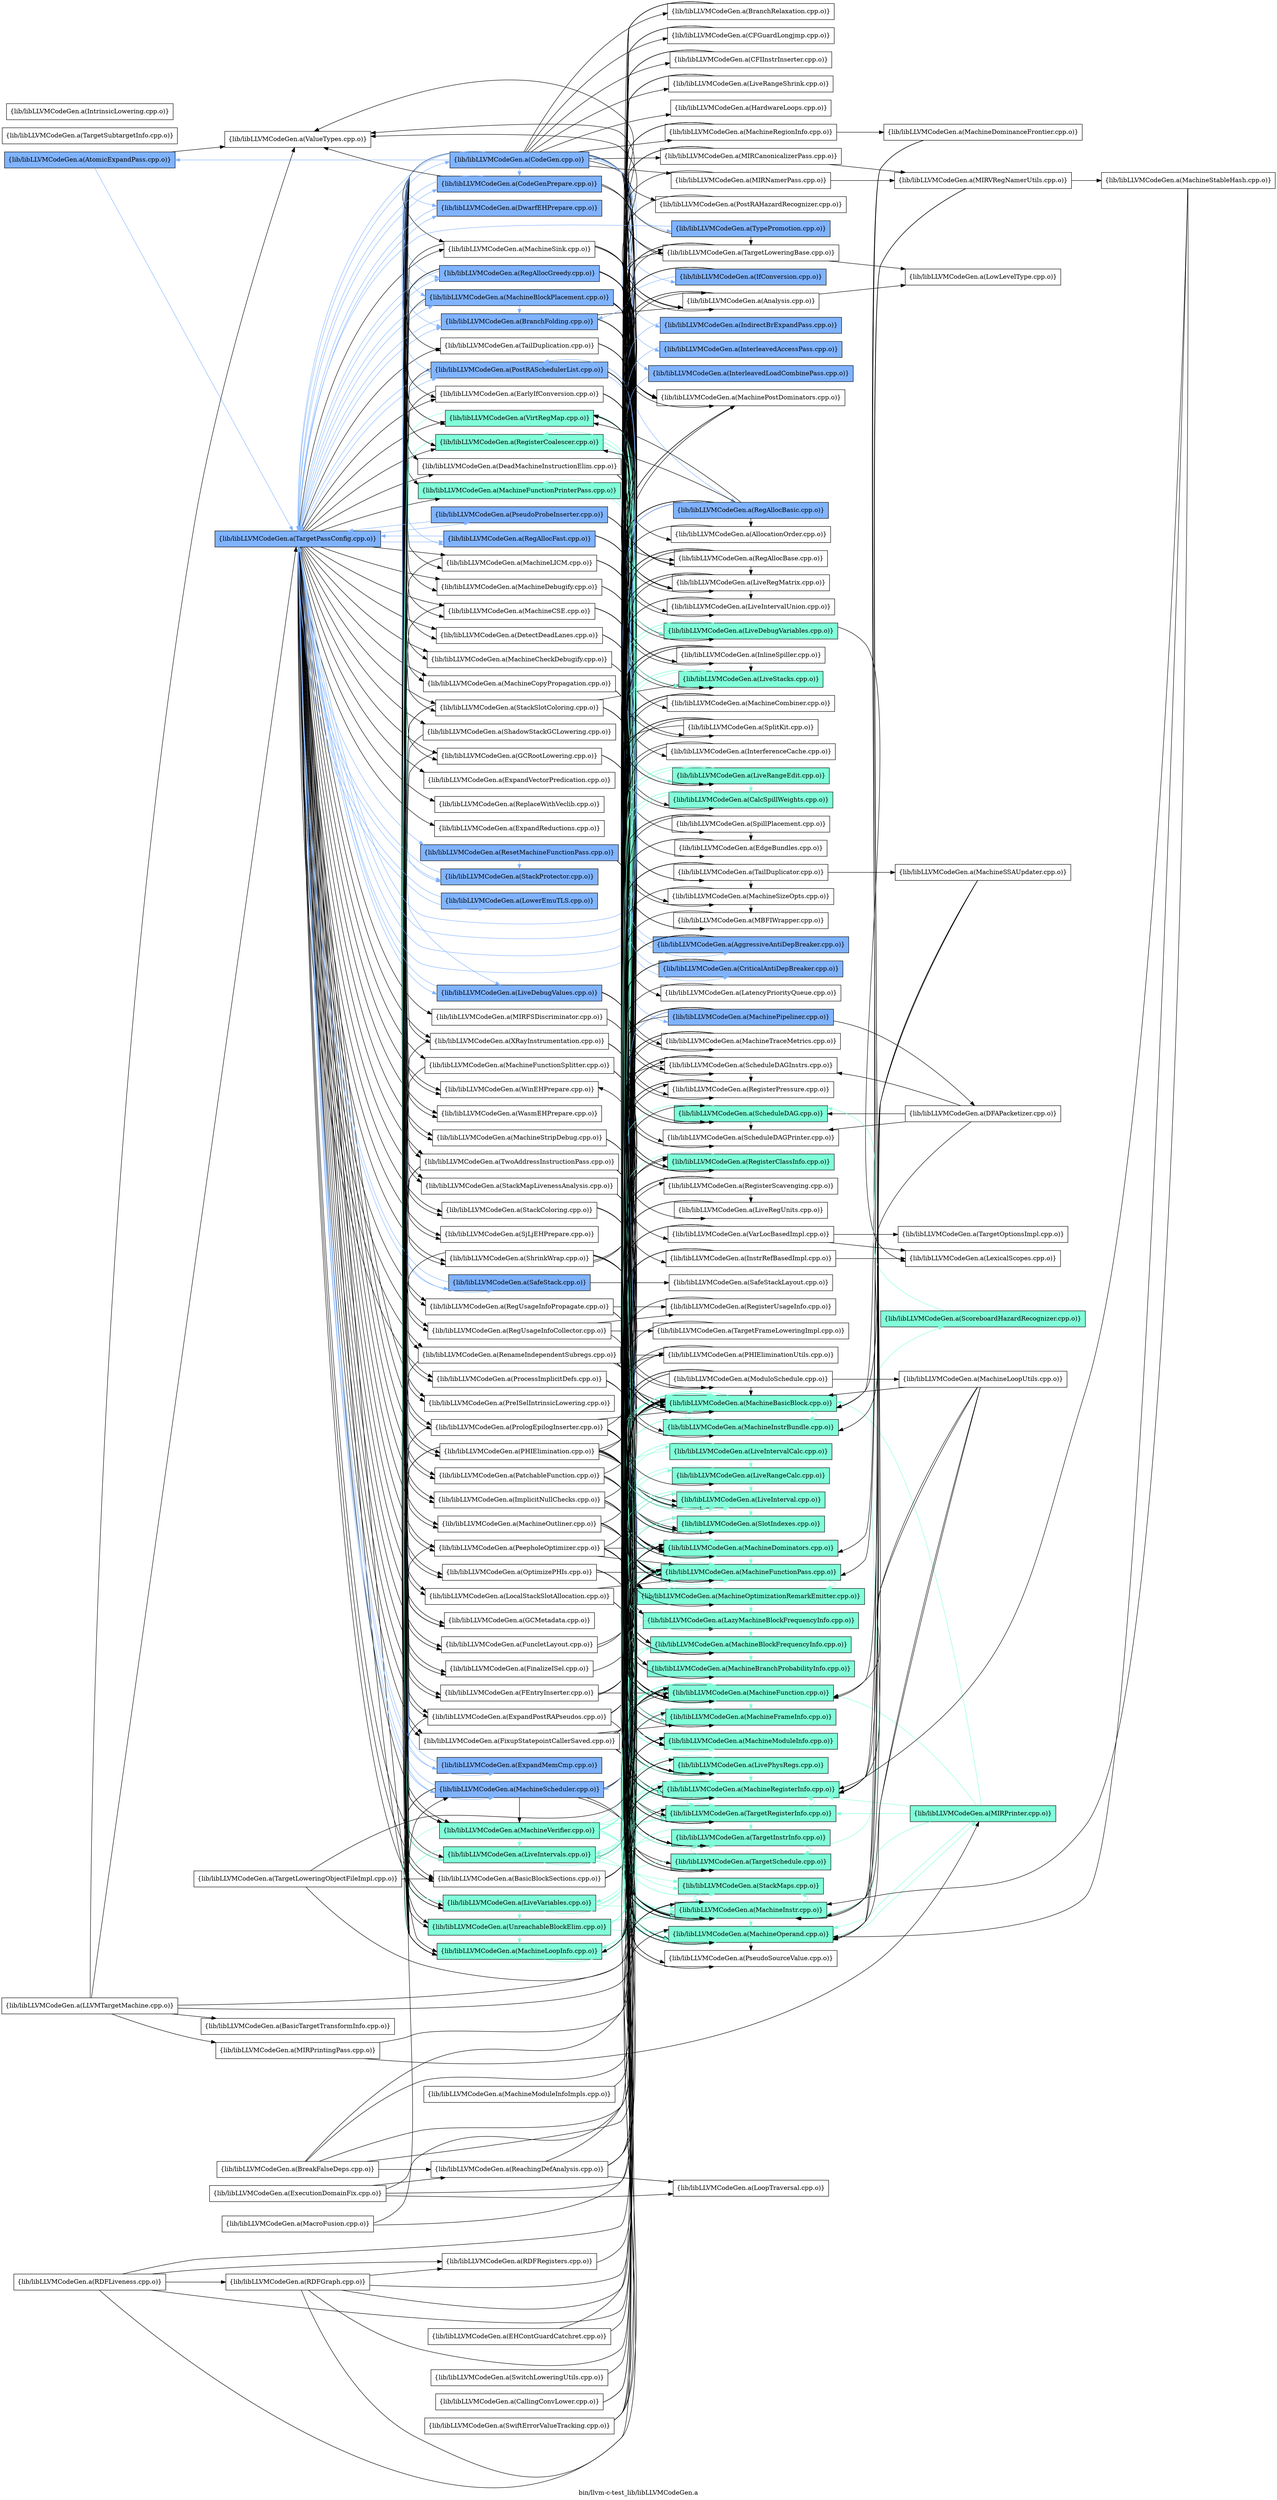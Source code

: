 digraph "bin/llvm-c-test_lib/libLLVMCodeGen.a" {
	label="bin/llvm-c-test_lib/libLLVMCodeGen.a";
	rankdir=LR;
	{ rank=same; Node0x5613f5814578;  }
	{ rank=same; Node0x5613f5811a08; Node0x5613f5817cc8;  }
	{ rank=same; Node0x5613f581a5b8; Node0x5613f5819578; Node0x5613f581b2d8; Node0x5613f580d2c8; Node0x5613f5819668; Node0x5613f5811e18; Node0x5613f580d098; Node0x5613f580bb58; Node0x5613f581c4a8; Node0x5613f580d908; Node0x5613f5818948; Node0x5613f58122c8; Node0x5613f580da98; Node0x5613f5810c48; Node0x5613f5812138; Node0x5613f58131c8; Node0x5613f580bd38; Node0x5613f581a9c8; Node0x5613f5819a28; Node0x5613f58196b8; Node0x5613f5818ad8; Node0x5613f581d628; Node0x5613f581cb88; Node0x5613f581bdc8; Node0x5613f581b328; Node0x5613f580cf08; Node0x5613f580c698; Node0x5613f581b1e8; Node0x5613f581b918; Node0x5613f581c098; Node0x5613f581c818; Node0x5613f581cf98; Node0x5613f581d4e8; Node0x5613f5818bc8; Node0x5613f58192a8; Node0x5613f5819ac8; Node0x5613f581c188; Node0x5613f581d678; Node0x5613f581c8b8; Node0x5613f581a568; Node0x5613f5810b58; Node0x5613f580f078; Node0x5613f580f6b8; Node0x5613f5813ad8; Node0x5613f580d638; Node0x5613f580a988; Node0x5613f580be78; Node0x5613f580b798; Node0x5613f581c548; Node0x5613f581b7d8; Node0x5613f581b468; Node0x5613f5817c28; Node0x5613f5818858; Node0x5613f58162d8; Node0x5613f5817048; Node0x5613f5817228; Node0x5613f5810658; Node0x5613f5810ce8; Node0x5613f5810b08; Node0x5613f580e8f8; Node0x5613f580fb68; Node0x5613f5812c28; Node0x5613f5811828; Node0x5613f5816058; Node0x5613f5818538; Node0x5613f58182b8; Node0x5613f5816fa8; Node0x5613f5816e18; Node0x5613f5817598; Node0x5613f5817db8; Node0x5613f58184e8;  }
	{ rank=same; Node0x5613f580a708; Node0x5613f580bc98; Node0x5613f580c558; Node0x5613f580c918; Node0x5613f580aed8; Node0x5613f581c408; Node0x5613f581d308; Node0x5613f5811aa8; Node0x5613f581cea8; Node0x5613f58188f8; Node0x5613f5815108; Node0x5613f581bd28; Node0x5613f581ac48; Node0x5613f581a978; Node0x5613f58134e8; Node0x5613f580b888; Node0x5613f580a7a8; Node0x5613f580b428; Node0x5613f580b5b8; Node0x5613f581bcd8; Node0x5613f581b6e8; Node0x5613f580e4e8; Node0x5613f580a8e8; Node0x5613f5819d48; Node0x5613f581bfa8; Node0x5613f581b288; Node0x5613f581c9f8; Node0x5613f5819438; Node0x5613f581bc38; Node0x5613f5816788; Node0x5613f5816aa8; Node0x5613f58100b8; Node0x5613f580b0b8; Node0x5613f580c328; Node0x5613f5814078; Node0x5613f580a3e8; Node0x5613f5818cb8; Node0x5613f5815298; Node0x5613f580bf68; Node0x5613f580b068; Node0x5613f5809948; Node0x5613f580d5e8; Node0x5613f5815338; Node0x5613f5810ec8; Node0x5613f580edf8; Node0x5613f580f618; Node0x5613f5810388; Node0x5613f580d0e8; Node0x5613f580a0c8; Node0x5613f5811f08; Node0x5613f5812d68; Node0x5613f58138a8; Node0x5613f5817b38; Node0x5613f580a7f8; Node0x5613f581cc78; Node0x5613f580d548; Node0x5613f5819988; Node0x5613f580e3a8; Node0x5613f5819118; Node0x5613f581c958; Node0x5613f581c9a8; Node0x5613f581beb8; Node0x5613f581c5e8; Node0x5613f581b5a8; Node0x5613f581ab08; Node0x5613f5819de8; Node0x5613f581d358; Node0x5613f5812cc8; Node0x5613f5812598; Node0x5613f5810ab8; Node0x5613f5810928; Node0x5613f580f7f8; Node0x5613f58125e8; Node0x5613f580c8c8; Node0x5613f580c1e8; Node0x5613f581d088; Node0x5613f5818a38; Node0x5613f5819618;  }
	{ rank=same; Node0x5613f580c378; Node0x5613f581d5d8; Node0x5613f5818e98; Node0x5613f581c458; Node0x5613f5810478; Node0x5613f580acf8; Node0x5613f580fd98; Node0x5613f5810a18; Node0x5613f5819938; Node0x5613f58106a8;  }

	Node0x5613f5814578 [shape=record,shape=box,group=2,style=filled,fillcolor="0.600000 0.5 1",label="{lib/libLLVMCodeGen.a(AtomicExpandPass.cpp.o)}"];
	Node0x5613f5814578 -> Node0x5613f5811a08[color="0.600000 0.5 1"];
	Node0x5613f5814578 -> Node0x5613f5817cc8;
	Node0x5613f58138f8 [shape=record,shape=box,group=0,label="{lib/libLLVMCodeGen.a(BasicTargetTransformInfo.cpp.o)}"];
	Node0x5613f5814208 [shape=record,shape=box,group=0,label="{lib/libLLVMCodeGen.a(BreakFalseDeps.cpp.o)}"];
	Node0x5613f5814208 -> Node0x5613f580a7f8;
	Node0x5613f5814208 -> Node0x5613f580c918;
	Node0x5613f5814208 -> Node0x5613f581c408;
	Node0x5613f5814208 -> Node0x5613f5811508;
	Node0x5613f5814208 -> Node0x5613f5811aa8;
	Node0x5613f5815108 [shape=record,shape=box,group=0,label="{lib/libLLVMCodeGen.a(CFGuardLongjmp.cpp.o)}"];
	Node0x5613f5815108 -> Node0x5613f580c558;
	Node0x5613f5815108 -> Node0x5613f580c918;
	Node0x5613f5815108 -> Node0x5613f580aed8;
	Node0x5613f581bd28 [shape=record,shape=box,group=0,label="{lib/libLLVMCodeGen.a(CFIInstrInserter.cpp.o)}"];
	Node0x5613f581bd28 -> Node0x5613f580a708;
	Node0x5613f581bd28 -> Node0x5613f580c558;
	Node0x5613f581bd28 -> Node0x5613f580c918;
	Node0x5613f581bd28 -> Node0x5613f580aed8;
	Node0x5613f581b2d8 [shape=record,shape=box,group=0,label="{lib/libLLVMCodeGen.a(EarlyIfConversion.cpp.o)}"];
	Node0x5613f581b2d8 -> Node0x5613f580a708;
	Node0x5613f581b2d8 -> Node0x5613f580a3e8;
	Node0x5613f581b2d8 -> Node0x5613f580b428;
	Node0x5613f581b2d8 -> Node0x5613f580c558;
	Node0x5613f581b2d8 -> Node0x5613f580c918;
	Node0x5613f581b2d8 -> Node0x5613f580aed8;
	Node0x5613f581b2d8 -> Node0x5613f580bb58;
	Node0x5613f581b2d8 -> Node0x5613f581c408;
	Node0x5613f581b2d8 -> Node0x5613f581b6e8;
	Node0x5613f581b2d8 -> Node0x5613f581d308;
	Node0x5613f581b2d8 -> Node0x5613f5818cb8;
	Node0x5613f581b2d8 -> Node0x5613f5815298;
	Node0x5613f580d818 [shape=record,shape=box,group=0,label="{lib/libLLVMCodeGen.a(EHContGuardCatchret.cpp.o)}"];
	Node0x5613f580d818 -> Node0x5613f580a708;
	Node0x5613f580d818 -> Node0x5613f580c918;
	Node0x5613f580d9a8 [shape=record,shape=box,group=0,label="{lib/libLLVMCodeGen.a(ExecutionDomainFix.cpp.o)}"];
	Node0x5613f580d9a8 -> Node0x5613f58111e8;
	Node0x5613f580d9a8 -> Node0x5613f580c918;
	Node0x5613f580d9a8 -> Node0x5613f581d308;
	Node0x5613f580d9a8 -> Node0x5613f5811508;
	Node0x5613f581ac48 [shape=record,shape=box,group=2,style=filled,fillcolor="0.600000 0.5 1",label="{lib/libLLVMCodeGen.a(IndirectBrExpandPass.cpp.o)}"];
	Node0x5613f581ac48 -> Node0x5613f5811a08[color="0.600000 0.5 1"];
	Node0x5613f581a978 [shape=record,shape=box,group=2,style=filled,fillcolor="0.600000 0.5 1",label="{lib/libLLVMCodeGen.a(InterleavedAccessPass.cpp.o)}"];
	Node0x5613f581a978 -> Node0x5613f5811a08[color="0.600000 0.5 1"];
	Node0x5613f58134e8 [shape=record,shape=box,group=0,label="{lib/libLLVMCodeGen.a(LiveRangeShrink.cpp.o)}"];
	Node0x5613f58134e8 -> Node0x5613f580a708;
	Node0x5613f58134e8 -> Node0x5613f580c918;
	Node0x5613f58134e8 -> Node0x5613f580aed8;
	Node0x5613f58134e8 -> Node0x5613f581d308;
	Node0x5613f5811698 [shape=record,shape=box,group=0,label="{lib/libLLVMCodeGen.a(LLVMTargetMachine.cpp.o)}"];
	Node0x5613f5811698 -> Node0x5613f58138f8;
	Node0x5613f5811698 -> Node0x5613f581bcd8;
	Node0x5613f5811698 -> Node0x5613f581a248;
	Node0x5613f5811698 -> Node0x5613f5810928;
	Node0x5613f5811698 -> Node0x5613f5811a08;
	Node0x5613f5811698 -> Node0x5613f5817cc8;
	Node0x5613f580a708 [shape=record,shape=box,group=1,style=filled,fillcolor="0.450000 0.5 1",label="{lib/libLLVMCodeGen.a(MachineBasicBlock.cpp.o)}"];
	Node0x5613f580a708 -> Node0x5613f5819668[color="0.450000 0.5 1"];
	Node0x5613f580a708 -> Node0x5613f580bf68[color="0.450000 0.5 1"];
	Node0x5613f580a708 -> Node0x5613f580a7f8[color="0.450000 0.5 1"];
	Node0x5613f580a708 -> Node0x5613f5811e18[color="0.450000 0.5 1"];
	Node0x5613f580a708 -> Node0x5613f580b428[color="0.450000 0.5 1"];
	Node0x5613f580a708 -> Node0x5613f580c558[color="0.450000 0.5 1"];
	Node0x5613f580a708 -> Node0x5613f580b5b8[color="0.450000 0.5 1"];
	Node0x5613f580a708 -> Node0x5613f580aed8[color="0.450000 0.5 1"];
	Node0x5613f580a708 -> Node0x5613f580bb58[color="0.450000 0.5 1"];
	Node0x5613f580a708 -> Node0x5613f581d308[color="0.450000 0.5 1"];
	Node0x5613f580a708 -> Node0x5613f580a8e8[color="0.450000 0.5 1"];
	Node0x5613f580a708 -> Node0x5613f5815338[color="0.450000 0.5 1"];
	Node0x5613f580a7a8 [shape=record,shape=box,group=0,label="{lib/libLLVMCodeGen.a(MachineCombiner.cpp.o)}"];
	Node0x5613f580a7a8 -> Node0x5613f5819988;
	Node0x5613f580a7a8 -> Node0x5613f580a708;
	Node0x5613f580a7a8 -> Node0x5613f580b428;
	Node0x5613f580a7a8 -> Node0x5613f580c558;
	Node0x5613f580a7a8 -> Node0x5613f580c918;
	Node0x5613f580a7a8 -> Node0x5613f580aed8;
	Node0x5613f580a7a8 -> Node0x5613f580bb58;
	Node0x5613f580a7a8 -> Node0x5613f581d308;
	Node0x5613f580a7a8 -> Node0x5613f581cc78;
	Node0x5613f580a7a8 -> Node0x5613f5818cb8;
	Node0x5613f580a7a8 -> Node0x5613f5811aa8;
	Node0x5613f580a7a8 -> Node0x5613f5815298;
	Node0x5613f580c558 [shape=record,shape=box,group=1,style=filled,fillcolor="0.450000 0.5 1",label="{lib/libLLVMCodeGen.a(MachineFunction.cpp.o)}"];
	Node0x5613f580c558 -> Node0x5613f580a708[color="0.450000 0.5 1"];
	Node0x5613f580c558 -> Node0x5613f580bc98[color="0.450000 0.5 1"];
	Node0x5613f580c558 -> Node0x5613f580aed8[color="0.450000 0.5 1"];
	Node0x5613f580c558 -> Node0x5613f581bcd8[color="0.450000 0.5 1"];
	Node0x5613f580c558 -> Node0x5613f581c408[color="0.450000 0.5 1"];
	Node0x5613f580c558 -> Node0x5613f581d308[color="0.450000 0.5 1"];
	Node0x5613f580c558 -> Node0x5613f5819118;
	Node0x5613f580c558 -> Node0x5613f5815338[color="0.450000 0.5 1"];
	Node0x5613f580c558 -> Node0x5613f5817598;
	Node0x5613f580c918 [shape=record,shape=box,group=1,style=filled,fillcolor="0.450000 0.5 1",label="{lib/libLLVMCodeGen.a(MachineFunctionPass.cpp.o)}"];
	Node0x5613f580c918 -> Node0x5613f580d098[color="0.450000 0.5 1"];
	Node0x5613f580c918 -> Node0x5613f581bcd8[color="0.450000 0.5 1"];
	Node0x5613f580c918 -> Node0x5613f581b6e8[color="0.450000 0.5 1"];
	Node0x5613f580aed8 [shape=record,shape=box,group=1,style=filled,fillcolor="0.450000 0.5 1",label="{lib/libLLVMCodeGen.a(MachineInstr.cpp.o)}"];
	Node0x5613f580aed8 -> Node0x5613f580a708[color="0.450000 0.5 1"];
	Node0x5613f580aed8 -> Node0x5613f580c558[color="0.450000 0.5 1"];
	Node0x5613f580aed8 -> Node0x5613f581c408[color="0.450000 0.5 1"];
	Node0x5613f580aed8 -> Node0x5613f581d308[color="0.450000 0.5 1"];
	Node0x5613f580aed8 -> Node0x5613f580d5e8[color="0.450000 0.5 1"];
	Node0x5613f580aed8 -> Node0x5613f5815338[color="0.450000 0.5 1"];
	Node0x5613f581c4a8 [shape=record,shape=box,group=2,style=filled,fillcolor="0.600000 0.5 1",label="{lib/libLLVMCodeGen.a(MachineScheduler.cpp.o)}"];
	Node0x5613f581c4a8 -> Node0x5613f5819668;
	Node0x5613f581c4a8 -> Node0x5613f580bf68;
	Node0x5613f581c4a8 -> Node0x5613f580a708;
	Node0x5613f581c4a8 -> Node0x5613f580b428;
	Node0x5613f581c4a8 -> Node0x5613f580c558;
	Node0x5613f581c4a8 -> Node0x5613f580c918;
	Node0x5613f581c4a8 -> Node0x5613f580aed8;
	Node0x5613f581c4a8 -> Node0x5613f580bb58;
	Node0x5613f581c4a8 -> Node0x5613f580d908;
	Node0x5613f581c4a8 -> Node0x5613f5811aa8;
	Node0x5613f581c4a8 -> Node0x5613f5810ec8;
	Node0x5613f581c4a8 -> Node0x5613f580edf8;
	Node0x5613f581c4a8 -> Node0x5613f580f618;
	Node0x5613f581c4a8 -> Node0x5613f580a8e8;
	Node0x5613f581c4a8 -> Node0x5613f5811a08[color="0.600000 0.5 1"];
	Node0x5613f581c4a8 -> Node0x5613f5815298;
	Node0x5613f5818948 [shape=record,shape=box,group=2,style=filled,fillcolor="0.600000 0.5 1",label="{lib/libLLVMCodeGen.a(PseudoProbeInserter.cpp.o)}"];
	Node0x5613f5818948 -> Node0x5613f580a708;
	Node0x5613f5818948 -> Node0x5613f580c558;
	Node0x5613f5818948 -> Node0x5613f580c918;
	Node0x5613f5818948 -> Node0x5613f580aed8;
	Node0x5613f5818948 -> Node0x5613f5811a08[color="0.600000 0.5 1"];
	Node0x5613f5811508 [shape=record,shape=box,group=0,label="{lib/libLLVMCodeGen.a(ReachingDefAnalysis.cpp.o)}"];
	Node0x5613f5811508 -> Node0x5613f580a7f8;
	Node0x5613f5811508 -> Node0x5613f58111e8;
	Node0x5613f5811508 -> Node0x5613f580a708;
	Node0x5613f5811508 -> Node0x5613f580c918;
	Node0x5613f5811508 -> Node0x5613f580aed8;
	Node0x5613f580c8c8 [shape=record,shape=box,group=0,label="{lib/libLLVMCodeGen.a(TargetFrameLoweringImpl.cpp.o)}"];
	Node0x5613f580c8c8 -> Node0x5613f581d308;
	Node0x5613f580d0e8 [shape=record,shape=box,group=1,style=filled,fillcolor="0.450000 0.5 1",label="{lib/libLLVMCodeGen.a(TargetInstrInfo.cpp.o)}"];
	Node0x5613f580d0e8 -> Node0x5613f580a708[color="0.450000 0.5 1"];
	Node0x5613f580d0e8 -> Node0x5613f580c558[color="0.450000 0.5 1"];
	Node0x5613f580d0e8 -> Node0x5613f580aed8[color="0.450000 0.5 1"];
	Node0x5613f580d0e8 -> Node0x5613f581c408[color="0.450000 0.5 1"];
	Node0x5613f580d0e8 -> Node0x5613f581d308[color="0.450000 0.5 1"];
	Node0x5613f580d0e8 -> Node0x5613f580d5e8[color="0.450000 0.5 1"];
	Node0x5613f580d0e8 -> Node0x5613f580fd98[color="0.450000 0.5 1"];
	Node0x5613f580d0e8 -> Node0x5613f5815298[color="0.450000 0.5 1"];
	Node0x5613f5810928 [shape=record,shape=box,group=0,label="{lib/libLLVMCodeGen.a(TargetLoweringBase.cpp.o)}"];
	Node0x5613f5810928 -> Node0x5613f5817b38;
	Node0x5613f5810928 -> Node0x5613f5810a18;
	Node0x5613f5810928 -> Node0x5613f580a708;
	Node0x5613f5810928 -> Node0x5613f580c558;
	Node0x5613f5810928 -> Node0x5613f580aed8;
	Node0x5613f5810928 -> Node0x5613f581c408;
	Node0x5613f5810928 -> Node0x5613f581d308;
	Node0x5613f5810928 -> Node0x5613f5817cc8;
	Node0x5613f5810bf8 [shape=record,shape=box,group=0,label="{lib/libLLVMCodeGen.a(TargetLoweringObjectFileImpl.cpp.o)}"];
	Node0x5613f5810bf8 -> Node0x5613f580a708;
	Node0x5613f5810bf8 -> Node0x5613f580c558;
	Node0x5613f5810bf8 -> Node0x5613f5810c48;
	Node0x5613f5811a08 [shape=record,shape=box,group=2,style=filled,fillcolor="0.600000 0.5 1",label="{lib/libLLVMCodeGen.a(TargetPassConfig.cpp.o)}"];
	Node0x5613f5811a08 -> Node0x5613f581a5b8[color="0.600000 0.5 1"];
	Node0x5613f5811a08 -> Node0x5613f5819578[color="0.600000 0.5 1"];
	Node0x5613f5811a08 -> Node0x5613f581b2d8;
	Node0x5613f5811a08 -> Node0x5613f580d2c8;
	Node0x5613f5811a08 -> Node0x5613f5819668;
	Node0x5613f5811a08 -> Node0x5613f5811e18;
	Node0x5613f5811a08 -> Node0x5613f580d098;
	Node0x5613f5811a08 -> Node0x5613f580bb58;
	Node0x5613f5811a08 -> Node0x5613f581c4a8[color="0.600000 0.5 1"];
	Node0x5613f5811a08 -> Node0x5613f580d908;
	Node0x5613f5811a08 -> Node0x5613f5818948[color="0.600000 0.5 1"];
	Node0x5613f5811a08 -> Node0x5613f58122c8;
	Node0x5613f5811a08 -> Node0x5613f580da98[color="0.600000 0.5 1"];
	Node0x5613f5811a08 -> Node0x5613f5810c48;
	Node0x5613f5811a08 -> Node0x5613f5812138[color="0.600000 0.5 1"];
	Node0x5613f5811a08 -> Node0x5613f58131c8[color="0.600000 0.5 1"];
	Node0x5613f5811a08 -> Node0x5613f580bd38;
	Node0x5613f5811a08 -> Node0x5613f581a9c8[color="0.600000 0.5 1"];
	Node0x5613f5811a08 -> Node0x5613f5819a28;
	Node0x5613f5811a08 -> Node0x5613f58196b8;
	Node0x5613f5811a08 -> Node0x5613f5818ad8;
	Node0x5613f5811a08 -> Node0x5613f581d628;
	Node0x5613f5811a08 -> Node0x5613f581cb88;
	Node0x5613f5811a08 -> Node0x5613f581bdc8;
	Node0x5613f5811a08 -> Node0x5613f581b328[color="0.600000 0.5 1"];
	Node0x5613f5811a08 -> Node0x5613f580cf08;
	Node0x5613f5811a08 -> Node0x5613f580c698[color="0.600000 0.5 1"];
	Node0x5613f5811a08 -> Node0x5613f581b1e8;
	Node0x5613f5811a08 -> Node0x5613f581b918;
	Node0x5613f5811a08 -> Node0x5613f581c098[color="0.600000 0.5 1"];
	Node0x5613f5811a08 -> Node0x5613f581c818[color="0.600000 0.5 1"];
	Node0x5613f5811a08 -> Node0x5613f581cf98;
	Node0x5613f5811a08 -> Node0x5613f581d4e8;
	Node0x5613f5811a08 -> Node0x5613f5818bc8;
	Node0x5613f5811a08 -> Node0x5613f58192a8;
	Node0x5613f5811a08 -> Node0x5613f5819ac8;
	Node0x5613f5811a08 -> Node0x5613f581c188;
	Node0x5613f5811a08 -> Node0x5613f581d678;
	Node0x5613f5811a08 -> Node0x5613f581c8b8;
	Node0x5613f5811a08 -> Node0x5613f581a568;
	Node0x5613f5811a08 -> Node0x5613f5810b58;
	Node0x5613f5811a08 -> Node0x5613f580f078;
	Node0x5613f5811a08 -> Node0x5613f580f6b8;
	Node0x5613f5811a08 -> Node0x5613f5813ad8;
	Node0x5613f5811a08 -> Node0x5613f580d638;
	Node0x5613f5811a08 -> Node0x5613f580a988;
	Node0x5613f5811a08 -> Node0x5613f580be78;
	Node0x5613f5811a08 -> Node0x5613f580b798;
	Node0x5613f5811a08 -> Node0x5613f581c548;
	Node0x5613f5811a08 -> Node0x5613f581b7d8;
	Node0x5613f5811a08 -> Node0x5613f581b468[color="0.600000 0.5 1"];
	Node0x5613f5811a08 -> Node0x5613f5817c28;
	Node0x5613f5811a08 -> Node0x5613f5818858;
	Node0x5613f5811a08 -> Node0x5613f58162d8;
	Node0x5613f5811a08 -> Node0x5613f5817048;
	Node0x5613f5811a08 -> Node0x5613f5817228;
	Node0x5613f5811a08 -> Node0x5613f5810658;
	Node0x5613f5811a08 -> Node0x5613f5810ce8;
	Node0x5613f5811a08 -> Node0x5613f5810b08;
	Node0x5613f5811a08 -> Node0x5613f580e8f8;
	Node0x5613f5811a08 -> Node0x5613f580fb68[color="0.600000 0.5 1"];
	Node0x5613f5811a08 -> Node0x5613f5812c28[color="0.600000 0.5 1"];
	Node0x5613f5811a08 -> Node0x5613f5811828;
	Node0x5613f5811a08 -> Node0x5613f5816058;
	Node0x5613f5811a08 -> Node0x5613f5818538;
	Node0x5613f5811a08 -> Node0x5613f58182b8;
	Node0x5613f5811a08 -> Node0x5613f5816fa8;
	Node0x5613f5811a08 -> Node0x5613f5816e18;
	Node0x5613f5811a08 -> Node0x5613f5817598;
	Node0x5613f5811a08 -> Node0x5613f5817db8;
	Node0x5613f5811a08 -> Node0x5613f58184e8[color="0.600000 0.5 1"];
	Node0x5613f5815338 [shape=record,shape=box,group=1,style=filled,fillcolor="0.450000 0.5 1",label="{lib/libLLVMCodeGen.a(TargetRegisterInfo.cpp.o)}"];
	Node0x5613f5815338 -> Node0x5613f581d308[color="0.450000 0.5 1"];
	Node0x5613f5815338 -> Node0x5613f580d0e8[color="0.450000 0.5 1"];
	Node0x5613f58142f8 [shape=record,shape=box,group=0,label="{lib/libLLVMCodeGen.a(TargetSubtargetInfo.cpp.o)}"];
	Node0x5613f5817cc8 [shape=record,shape=box,group=0,label="{lib/libLLVMCodeGen.a(ValueTypes.cpp.o)}"];
	Node0x5613f581bcd8 [shape=record,shape=box,group=1,style=filled,fillcolor="0.450000 0.5 1",label="{lib/libLLVMCodeGen.a(MachineModuleInfo.cpp.o)}"];
	Node0x5613f581bcd8 -> Node0x5613f580c558[color="0.450000 0.5 1"];
	Node0x5613f5812cc8 [shape=record,shape=box,group=0,label="{lib/libLLVMCodeGen.a(LiveRegMatrix.cpp.o)}"];
	Node0x5613f5812cc8 -> Node0x5613f5819668;
	Node0x5613f5812cc8 -> Node0x5613f580bf68;
	Node0x5613f5812cc8 -> Node0x5613f5812598;
	Node0x5613f5812cc8 -> Node0x5613f580c918;
	Node0x5613f5812cc8 -> Node0x5613f5816fa8;
	Node0x5613f581c408 [shape=record,shape=box,group=1,style=filled,fillcolor="0.450000 0.5 1",label="{lib/libLLVMCodeGen.a(MachineOperand.cpp.o)}"];
	Node0x5613f581c408 -> Node0x5613f580a708[color="0.450000 0.5 1"];
	Node0x5613f581c408 -> Node0x5613f580c558[color="0.450000 0.5 1"];
	Node0x5613f581c408 -> Node0x5613f581d308[color="0.450000 0.5 1"];
	Node0x5613f581c408 -> Node0x5613f580c378[color="0.450000 0.5 1"];
	Node0x5613f581c408 -> Node0x5613f5819118;
	Node0x5613f581c408 -> Node0x5613f5815338[color="0.450000 0.5 1"];
	Node0x5613f581d308 [shape=record,shape=box,group=1,style=filled,fillcolor="0.450000 0.5 1",label="{lib/libLLVMCodeGen.a(MachineRegisterInfo.cpp.o)}"];
	Node0x5613f581d308 -> Node0x5613f580a708[color="0.450000 0.5 1"];
	Node0x5613f581d308 -> Node0x5613f580c558[color="0.450000 0.5 1"];
	Node0x5613f581d308 -> Node0x5613f580aed8[color="0.450000 0.5 1"];
	Node0x5613f581d308 -> Node0x5613f581c408[color="0.450000 0.5 1"];
	Node0x5613f581d308 -> Node0x5613f5815338[color="0.450000 0.5 1"];
	Node0x5613f5815ce8 [shape=record,shape=box,group=0,label="{lib/libLLVMCodeGen.a(CallingConvLower.cpp.o)}"];
	Node0x5613f5815ce8 -> Node0x5613f580bc98;
	Node0x5613f5815ce8 -> Node0x5613f580c558;
	Node0x5613f5819cf8 [shape=record,shape=box,group=0,label="{lib/libLLVMCodeGen.a(IntrinsicLowering.cpp.o)}"];
	Node0x5613f580bc98 [shape=record,shape=box,group=1,style=filled,fillcolor="0.450000 0.5 1",label="{lib/libLLVMCodeGen.a(MachineFrameInfo.cpp.o)}"];
	Node0x5613f580bc98 -> Node0x5613f581d308[color="0.450000 0.5 1"];
	Node0x5613f580a7f8 [shape=record,shape=box,group=1,style=filled,fillcolor="0.450000 0.5 1",label="{lib/libLLVMCodeGen.a(LivePhysRegs.cpp.o)}"];
	Node0x5613f580a7f8 -> Node0x5613f580a708[color="0.450000 0.5 1"];
	Node0x5613f580a7f8 -> Node0x5613f580aed8[color="0.450000 0.5 1"];
	Node0x5613f580a7f8 -> Node0x5613f581d308[color="0.450000 0.5 1"];
	Node0x5613f580a7f8 -> Node0x5613f5815338[color="0.450000 0.5 1"];
	Node0x5613f5811e18 [shape=record,shape=box,group=1,style=filled,fillcolor="0.450000 0.5 1",label="{lib/libLLVMCodeGen.a(LiveVariables.cpp.o)}"];
	Node0x5613f5811e18 -> Node0x5613f580a708[color="0.450000 0.5 1"];
	Node0x5613f5811e18 -> Node0x5613f580c918[color="0.450000 0.5 1"];
	Node0x5613f5811e18 -> Node0x5613f580aed8[color="0.450000 0.5 1"];
	Node0x5613f5811e18 -> Node0x5613f581d308[color="0.450000 0.5 1"];
	Node0x5613f5811e18 -> Node0x5613f58182b8[color="0.450000 0.5 1"];
	Node0x5613f580b428 [shape=record,shape=box,group=1,style=filled,fillcolor="0.450000 0.5 1",label="{lib/libLLVMCodeGen.a(MachineDominators.cpp.o)}"];
	Node0x5613f580b428 -> Node0x5613f580a708[color="0.450000 0.5 1"];
	Node0x5613f580b428 -> Node0x5613f580c918[color="0.450000 0.5 1"];
	Node0x5613f58106a8 [shape=record,shape=box,group=0,label="{lib/libLLVMCodeGen.a(TargetOptionsImpl.cpp.o)}"];
	Node0x5613f5819528 [shape=record,shape=box,group=0,label="{lib/libLLVMCodeGen.a(MacroFusion.cpp.o)}"];
	Node0x5613f5819528 -> Node0x5613f581c4a8;
	Node0x5613f5819528 -> Node0x5613f580f618;
	Node0x5613f580bb58 [shape=record,shape=box,group=1,style=filled,fillcolor="0.450000 0.5 1",label="{lib/libLLVMCodeGen.a(MachineLoopInfo.cpp.o)}"];
	Node0x5613f580bb58 -> Node0x5613f580a708[color="0.450000 0.5 1"];
	Node0x5613f580bb58 -> Node0x5613f580b428[color="0.450000 0.5 1"];
	Node0x5613f580bb58 -> Node0x5613f580c918[color="0.450000 0.5 1"];
	Node0x5613f580bb58 -> Node0x5613f580aed8[color="0.450000 0.5 1"];
	Node0x5613f580bb58 -> Node0x5613f581d308[color="0.450000 0.5 1"];
	Node0x5613f581d358 [shape=record,shape=box,group=0,label="{lib/libLLVMCodeGen.a(EdgeBundles.cpp.o)}"];
	Node0x5613f581d358 -> Node0x5613f580a708;
	Node0x5613f581d358 -> Node0x5613f580c918;
	Node0x5613f580acf8 [shape=record,shape=box,group=0,label="{lib/libLLVMCodeGen.a(MachineDominanceFrontier.cpp.o)}"];
	Node0x5613f580acf8 -> Node0x5613f580a708;
	Node0x5613f580acf8 -> Node0x5613f580b428;
	Node0x5613f580acf8 -> Node0x5613f580c918;
	Node0x5613f58126d8 [shape=record,shape=box,group=0,label="{lib/libLLVMCodeGen.a(RDFGraph.cpp.o)}"];
	Node0x5613f58126d8 -> Node0x5613f580a708;
	Node0x5613f58126d8 -> Node0x5613f580b428;
	Node0x5613f58126d8 -> Node0x5613f580c558;
	Node0x5613f58126d8 -> Node0x5613f580aed8;
	Node0x5613f58126d8 -> Node0x5613f5813538;
	Node0x5613f5812e08 [shape=record,shape=box,group=0,label="{lib/libLLVMCodeGen.a(RDFLiveness.cpp.o)}"];
	Node0x5613f5812e08 -> Node0x5613f580a708;
	Node0x5613f5812e08 -> Node0x5613f580b428;
	Node0x5613f5812e08 -> Node0x5613f58126d8;
	Node0x5613f5812e08 -> Node0x5613f5813538;
	Node0x5613f5812e08 -> Node0x5613f5815338;
	Node0x5613f5813538 [shape=record,shape=box,group=0,label="{lib/libLLVMCodeGen.a(RDFRegisters.cpp.o)}"];
	Node0x5613f5813538 -> Node0x5613f5815338;
	Node0x5613f5819668 [shape=record,shape=box,group=1,style=filled,fillcolor="0.450000 0.5 1",label="{lib/libLLVMCodeGen.a(LiveIntervals.cpp.o)}"];
	Node0x5613f5819668 -> Node0x5613f580bf68[color="0.450000 0.5 1"];
	Node0x5613f5819668 -> Node0x5613f580b068[color="0.450000 0.5 1"];
	Node0x5613f5819668 -> Node0x5613f5809948[color="0.450000 0.5 1"];
	Node0x5613f5819668 -> Node0x5613f5811e18[color="0.450000 0.5 1"];
	Node0x5613f5819668 -> Node0x5613f580a708[color="0.450000 0.5 1"];
	Node0x5613f5819668 -> Node0x5613f580b888[color="0.450000 0.5 1"];
	Node0x5613f5819668 -> Node0x5613f580b428[color="0.450000 0.5 1"];
	Node0x5613f5819668 -> Node0x5613f580c558[color="0.450000 0.5 1"];
	Node0x5613f5819668 -> Node0x5613f580c918[color="0.450000 0.5 1"];
	Node0x5613f5819668 -> Node0x5613f580aed8[color="0.450000 0.5 1"];
	Node0x5613f5819668 -> Node0x5613f580bb58[color="0.450000 0.5 1"];
	Node0x5613f5819668 -> Node0x5613f581d308[color="0.450000 0.5 1"];
	Node0x5613f5819668 -> Node0x5613f580a8e8[color="0.450000 0.5 1"];
	Node0x5613f5819668 -> Node0x5613f580d5e8[color="0.450000 0.5 1"];
	Node0x5613f5819668 -> Node0x5613f5815338[color="0.450000 0.5 1"];
	Node0x5613f580a8e8 [shape=record,shape=box,group=1,style=filled,fillcolor="0.450000 0.5 1",label="{lib/libLLVMCodeGen.a(SlotIndexes.cpp.o)}"];
	Node0x5613f580a8e8 -> Node0x5613f580c918[color="0.450000 0.5 1"];
	Node0x5613f5816fa8 [shape=record,shape=box,group=1,style=filled,fillcolor="0.450000 0.5 1",label="{lib/libLLVMCodeGen.a(VirtRegMap.cpp.o)}"];
	Node0x5613f5816fa8 -> Node0x5613f581cea8[color="0.450000 0.5 1"];
	Node0x5613f5816fa8 -> Node0x5613f5819668[color="0.450000 0.5 1"];
	Node0x5613f5816fa8 -> Node0x5613f580bf68[color="0.450000 0.5 1"];
	Node0x5613f5816fa8 -> Node0x5613f580a708[color="0.450000 0.5 1"];
	Node0x5613f5816fa8 -> Node0x5613f580bc98[color="0.450000 0.5 1"];
	Node0x5613f5816fa8 -> Node0x5613f580c918[color="0.450000 0.5 1"];
	Node0x5613f5816fa8 -> Node0x5613f580aed8[color="0.450000 0.5 1"];
	Node0x5613f5816fa8 -> Node0x5613f581c408[color="0.450000 0.5 1"];
	Node0x5613f5816fa8 -> Node0x5613f581d308[color="0.450000 0.5 1"];
	Node0x5613f5816fa8 -> Node0x5613f580e4e8[color="0.450000 0.5 1"];
	Node0x5613f5816fa8 -> Node0x5613f580a8e8[color="0.450000 0.5 1"];
	Node0x5613f5816fa8 -> Node0x5613f5815338[color="0.450000 0.5 1"];
	Node0x5613f5819938 [shape=record,shape=box,group=0,label="{lib/libLLVMCodeGen.a(MachineSSAUpdater.cpp.o)}"];
	Node0x5613f5819938 -> Node0x5613f580a708;
	Node0x5613f5819938 -> Node0x5613f580c558;
	Node0x5613f5819938 -> Node0x5613f580aed8;
	Node0x5613f5819938 -> Node0x5613f581c408;
	Node0x5613f5819938 -> Node0x5613f581d308;
	Node0x5613f5819988 [shape=record,shape=box,group=1,style=filled,fillcolor="0.450000 0.5 1",label="{lib/libLLVMCodeGen.a(LazyMachineBlockFrequencyInfo.cpp.o)}"];
	Node0x5613f5819988 -> Node0x5613f580b888[color="0.450000 0.5 1"];
	Node0x5613f5819988 -> Node0x5613f580a3e8[color="0.450000 0.5 1"];
	Node0x5613f5819988 -> Node0x5613f580b428[color="0.450000 0.5 1"];
	Node0x5613f5819988 -> Node0x5613f580c918[color="0.450000 0.5 1"];
	Node0x5613f5819988 -> Node0x5613f580bb58[color="0.450000 0.5 1"];
	Node0x5613f581cc78 [shape=record,shape=box,group=0,label="{lib/libLLVMCodeGen.a(MachineSizeOpts.cpp.o)}"];
	Node0x5613f581cc78 -> Node0x5613f580b888;
	Node0x5613f581cc78 -> Node0x5613f580d548;
	Node0x5613f5815298 [shape=record,shape=box,group=1,style=filled,fillcolor="0.450000 0.5 1",label="{lib/libLLVMCodeGen.a(TargetSchedule.cpp.o)}"];
	Node0x5613f5815298 -> Node0x5613f580aed8[color="0.450000 0.5 1"];
	Node0x5613f5815298 -> Node0x5613f580d0e8[color="0.450000 0.5 1"];
	Node0x5613f5817598 [shape=record,shape=box,group=0,label="{lib/libLLVMCodeGen.a(WinEHPrepare.cpp.o)}"];
	Node0x5613f5817b38 [shape=record,shape=box,group=0,label="{lib/libLLVMCodeGen.a(Analysis.cpp.o)}"];
	Node0x5613f5817b38 -> Node0x5613f5810a18;
	Node0x5613f5817b38 -> Node0x5613f580a708;
	Node0x5613f5817b38 -> Node0x5613f580aed8;
	Node0x5613f5817b38 -> Node0x5613f5817cc8;
	Node0x5613f5810a18 [shape=record,shape=box,group=0,label="{lib/libLLVMCodeGen.a(LowLevelType.cpp.o)}"];
	Node0x5613f580da98 [shape=record,shape=box,group=2,style=filled,fillcolor="0.600000 0.5 1",label="{lib/libLLVMCodeGen.a(StackProtector.cpp.o)}"];
	Node0x5613f580da98 -> Node0x5613f5811a08[color="0.600000 0.5 1"];
	Node0x5613f580e268 [shape=record,shape=box,group=0,label="{lib/libLLVMCodeGen.a(SwiftErrorValueTracking.cpp.o)}"];
	Node0x5613f580e268 -> Node0x5613f580a708;
	Node0x5613f580e268 -> Node0x5613f580c558;
	Node0x5613f580e268 -> Node0x5613f580aed8;
	Node0x5613f580e268 -> Node0x5613f581d308;
	Node0x5613f580c198 [shape=record,shape=box,group=0,label="{lib/libLLVMCodeGen.a(SwitchLoweringUtils.cpp.o)}"];
	Node0x5613f580c198 -> Node0x5613f580c558;
	Node0x5613f580b888 [shape=record,shape=box,group=1,style=filled,fillcolor="0.450000 0.5 1",label="{lib/libLLVMCodeGen.a(MachineBlockFrequencyInfo.cpp.o)}"];
	Node0x5613f580b888 -> Node0x5613f580a708[color="0.450000 0.5 1"];
	Node0x5613f580b888 -> Node0x5613f580a3e8[color="0.450000 0.5 1"];
	Node0x5613f580b888 -> Node0x5613f580c558[color="0.450000 0.5 1"];
	Node0x5613f580b888 -> Node0x5613f580c918[color="0.450000 0.5 1"];
	Node0x5613f580b888 -> Node0x5613f580bb58[color="0.450000 0.5 1"];
	Node0x5613f580a3e8 [shape=record,shape=box,group=1,style=filled,fillcolor="0.450000 0.5 1",label="{lib/libLLVMCodeGen.a(MachineBranchProbabilityInfo.cpp.o)}"];
	Node0x5613f580a3e8 -> Node0x5613f580a708[color="0.450000 0.5 1"];
	Node0x5613f581b6e8 [shape=record,shape=box,group=1,style=filled,fillcolor="0.450000 0.5 1",label="{lib/libLLVMCodeGen.a(MachineOptimizationRemarkEmitter.cpp.o)}"];
	Node0x5613f581b6e8 -> Node0x5613f5819988[color="0.450000 0.5 1"];
	Node0x5613f581b6e8 -> Node0x5613f580b888[color="0.450000 0.5 1"];
	Node0x5613f581b6e8 -> Node0x5613f580c918[color="0.450000 0.5 1"];
	Node0x5613f581b6e8 -> Node0x5613f580aed8[color="0.450000 0.5 1"];
	Node0x5613f5816e18 [shape=record,shape=box,group=0,label="{lib/libLLVMCodeGen.a(WasmEHPrepare.cpp.o)}"];
	Node0x5613f580d2c8 [shape=record,shape=box,group=0,label="{lib/libLLVMCodeGen.a(GCMetadata.cpp.o)}"];
	Node0x5613f580edf8 [shape=record,shape=box,group=1,style=filled,fillcolor="0.450000 0.5 1",label="{lib/libLLVMCodeGen.a(ScheduleDAG.cpp.o)}"];
	Node0x5613f580edf8 -> Node0x5613f580a0c8;
	Node0x5613f580edf8 -> Node0x5613f5815338[color="0.450000 0.5 1"];
	Node0x5613f580a0c8 [shape=record,shape=box,group=0,label="{lib/libLLVMCodeGen.a(ScheduleDAGPrinter.cpp.o)}"];
	Node0x5613f580d5e8 [shape=record,shape=box,group=1,style=filled,fillcolor="0.450000 0.5 1",label="{lib/libLLVMCodeGen.a(StackMaps.cpp.o)}"];
	Node0x5613f580d5e8 -> Node0x5613f580c558[color="0.450000 0.5 1"];
	Node0x5613f580d5e8 -> Node0x5613f580aed8[color="0.450000 0.5 1"];
	Node0x5613f580d5e8 -> Node0x5613f5815338[color="0.450000 0.5 1"];
	Node0x5613f581c458 [shape=record,shape=box,group=0,label="{lib/libLLVMCodeGen.a(DFAPacketizer.cpp.o)}"];
	Node0x5613f581c458 -> Node0x5613f580b5b8;
	Node0x5613f581c458 -> Node0x5613f580edf8;
	Node0x5613f581c458 -> Node0x5613f580f618;
	Node0x5613f581c458 -> Node0x5613f580a0c8;
	Node0x5613f5811aa8 [shape=record,shape=box,group=1,style=filled,fillcolor="0.450000 0.5 1",label="{lib/libLLVMCodeGen.a(RegisterClassInfo.cpp.o)}"];
	Node0x5613f5811aa8 -> Node0x5613f581d308[color="0.450000 0.5 1"];
	Node0x5613f580b5b8 [shape=record,shape=box,group=1,style=filled,fillcolor="0.450000 0.5 1",label="{lib/libLLVMCodeGen.a(MachineInstrBundle.cpp.o)}"];
	Node0x5613f580b5b8 -> Node0x5613f580a708[color="0.450000 0.5 1"];
	Node0x5613f580b5b8 -> Node0x5613f580c558[color="0.450000 0.5 1"];
	Node0x5613f580b5b8 -> Node0x5613f580c918[color="0.450000 0.5 1"];
	Node0x5613f580b5b8 -> Node0x5613f580aed8[color="0.450000 0.5 1"];
	Node0x5613f580f618 [shape=record,shape=box,group=0,label="{lib/libLLVMCodeGen.a(ScheduleDAGInstrs.cpp.o)}"];
	Node0x5613f580f618 -> Node0x5613f580a7f8;
	Node0x5613f580f618 -> Node0x5613f580a708;
	Node0x5613f580f618 -> Node0x5613f580c558;
	Node0x5613f580f618 -> Node0x5613f580aed8;
	Node0x5613f580f618 -> Node0x5613f581d308;
	Node0x5613f580f618 -> Node0x5613f5810ec8;
	Node0x5613f580f618 -> Node0x5613f580edf8;
	Node0x5613f580f618 -> Node0x5613f580a0c8;
	Node0x5613f580f618 -> Node0x5613f5815298;
	Node0x5613f5818cb8 [shape=record,shape=box,group=0,label="{lib/libLLVMCodeGen.a(MachineTraceMetrics.cpp.o)}"];
	Node0x5613f5818cb8 -> Node0x5613f580a708;
	Node0x5613f5818cb8 -> Node0x5613f580a3e8;
	Node0x5613f5818cb8 -> Node0x5613f580c918;
	Node0x5613f5818cb8 -> Node0x5613f580aed8;
	Node0x5613f5818cb8 -> Node0x5613f580bb58;
	Node0x5613f5818cb8 -> Node0x5613f581d308;
	Node0x5613f5818cb8 -> Node0x5613f5815298;
	Node0x5613f58111e8 [shape=record,shape=box,group=0,label="{lib/libLLVMCodeGen.a(LoopTraversal.cpp.o)}"];
	Node0x5613f580bf68 [shape=record,shape=box,group=1,style=filled,fillcolor="0.450000 0.5 1",label="{lib/libLLVMCodeGen.a(LiveInterval.cpp.o)}"];
	Node0x5613f580bf68 -> Node0x5613f581c408[color="0.450000 0.5 1"];
	Node0x5613f580bf68 -> Node0x5613f581d308[color="0.450000 0.5 1"];
	Node0x5613f580bf68 -> Node0x5613f58122c8[color="0.450000 0.5 1"];
	Node0x5613f580bf68 -> Node0x5613f580a8e8[color="0.450000 0.5 1"];
	Node0x5613f580bf68 -> Node0x5613f5815338[color="0.450000 0.5 1"];
	Node0x5613f580b068 [shape=record,shape=box,group=1,style=filled,fillcolor="0.450000 0.5 1",label="{lib/libLLVMCodeGen.a(LiveRangeCalc.cpp.o)}"];
	Node0x5613f580b068 -> Node0x5613f580bf68[color="0.450000 0.5 1"];
	Node0x5613f580b068 -> Node0x5613f580b428[color="0.450000 0.5 1"];
	Node0x5613f5809948 [shape=record,shape=box,group=1,style=filled,fillcolor="0.450000 0.5 1",label="{lib/libLLVMCodeGen.a(LiveIntervalCalc.cpp.o)}"];
	Node0x5613f5809948 -> Node0x5613f580bf68[color="0.450000 0.5 1"];
	Node0x5613f5809948 -> Node0x5613f580b068[color="0.450000 0.5 1"];
	Node0x5613f5809948 -> Node0x5613f580aed8[color="0.450000 0.5 1"];
	Node0x5613f5809948 -> Node0x5613f581d308[color="0.450000 0.5 1"];
	Node0x5613f58122c8 [shape=record,shape=box,group=1,style=filled,fillcolor="0.450000 0.5 1",label="{lib/libLLVMCodeGen.a(RegisterCoalescer.cpp.o)}"];
	Node0x5613f58122c8 -> Node0x5613f5819668[color="0.450000 0.5 1"];
	Node0x5613f58122c8 -> Node0x5613f580bf68[color="0.450000 0.5 1"];
	Node0x5613f58122c8 -> Node0x5613f580a708[color="0.450000 0.5 1"];
	Node0x5613f58122c8 -> Node0x5613f580b428[color="0.450000 0.5 1"];
	Node0x5613f58122c8 -> Node0x5613f580c558[color="0.450000 0.5 1"];
	Node0x5613f58122c8 -> Node0x5613f580c918[color="0.450000 0.5 1"];
	Node0x5613f58122c8 -> Node0x5613f580aed8[color="0.450000 0.5 1"];
	Node0x5613f58122c8 -> Node0x5613f580bb58[color="0.450000 0.5 1"];
	Node0x5613f58122c8 -> Node0x5613f581c408[color="0.450000 0.5 1"];
	Node0x5613f58122c8 -> Node0x5613f581d308[color="0.450000 0.5 1"];
	Node0x5613f58122c8 -> Node0x5613f580d908[color="0.450000 0.5 1"];
	Node0x5613f58122c8 -> Node0x5613f5811aa8[color="0.450000 0.5 1"];
	Node0x5613f58122c8 -> Node0x5613f5810388[color="0.450000 0.5 1"];
	Node0x5613f58122c8 -> Node0x5613f580a8e8[color="0.450000 0.5 1"];
	Node0x5613f58122c8 -> Node0x5613f580d0e8[color="0.450000 0.5 1"];
	Node0x5613f58122c8 -> Node0x5613f5815338[color="0.450000 0.5 1"];
	Node0x5613f5812598 [shape=record,shape=box,group=0,label="{lib/libLLVMCodeGen.a(LiveIntervalUnion.cpp.o)}"];
	Node0x5613f5812598 -> Node0x5613f580a8e8;
	Node0x5613f5812598 -> Node0x5613f5815338;
	Node0x5613f58182b8 [shape=record,shape=box,group=1,style=filled,fillcolor="0.450000 0.5 1",label="{lib/libLLVMCodeGen.a(UnreachableBlockElim.cpp.o)}"];
	Node0x5613f58182b8 -> Node0x5613f580a708[color="0.450000 0.5 1"];
	Node0x5613f58182b8 -> Node0x5613f580b428[color="0.450000 0.5 1"];
	Node0x5613f58182b8 -> Node0x5613f580c558[color="0.450000 0.5 1"];
	Node0x5613f58182b8 -> Node0x5613f580c918[color="0.450000 0.5 1"];
	Node0x5613f58182b8 -> Node0x5613f580aed8[color="0.450000 0.5 1"];
	Node0x5613f58182b8 -> Node0x5613f580bb58[color="0.450000 0.5 1"];
	Node0x5613f58182b8 -> Node0x5613f581c408[color="0.450000 0.5 1"];
	Node0x5613f58182b8 -> Node0x5613f581d308[color="0.450000 0.5 1"];
	Node0x5613f581a248 [shape=record,shape=box,group=0,label="{lib/libLLVMCodeGen.a(MIRPrintingPass.cpp.o)}"];
	Node0x5613f581a248 -> Node0x5613f580c918;
	Node0x5613f581a248 -> Node0x5613f580c378;
	Node0x5613f5819118 [shape=record,shape=box,group=0,label="{lib/libLLVMCodeGen.a(PseudoSourceValue.cpp.o)}"];
	Node0x5613f580d098 [shape=record,shape=box,group=1,style=filled,fillcolor="0.450000 0.5 1",label="{lib/libLLVMCodeGen.a(MachineFunctionPrinterPass.cpp.o)}"];
	Node0x5613f580d098 -> Node0x5613f580c558[color="0.450000 0.5 1"];
	Node0x5613f580d098 -> Node0x5613f580c918[color="0.450000 0.5 1"];
	Node0x5613f580d098 -> Node0x5613f580a8e8[color="0.450000 0.5 1"];
	Node0x5613f580c378 [shape=record,shape=box,group=1,style=filled,fillcolor="0.450000 0.5 1",label="{lib/libLLVMCodeGen.a(MIRPrinter.cpp.o)}"];
	Node0x5613f580c378 -> Node0x5613f580a708[color="0.450000 0.5 1"];
	Node0x5613f580c378 -> Node0x5613f580c558[color="0.450000 0.5 1"];
	Node0x5613f580c378 -> Node0x5613f580aed8[color="0.450000 0.5 1"];
	Node0x5613f580c378 -> Node0x5613f581c408[color="0.450000 0.5 1"];
	Node0x5613f580c378 -> Node0x5613f581d308[color="0.450000 0.5 1"];
	Node0x5613f580c378 -> Node0x5613f5815338[color="0.450000 0.5 1"];
	Node0x5613f580d908 [shape=record,shape=box,group=1,style=filled,fillcolor="0.450000 0.5 1",label="{lib/libLLVMCodeGen.a(MachineVerifier.cpp.o)}"];
	Node0x5613f580d908 -> Node0x5613f5819668[color="0.450000 0.5 1"];
	Node0x5613f580d908 -> Node0x5613f580bf68[color="0.450000 0.5 1"];
	Node0x5613f580d908 -> Node0x5613f580b068[color="0.450000 0.5 1"];
	Node0x5613f580d908 -> Node0x5613f5811e18[color="0.450000 0.5 1"];
	Node0x5613f580d908 -> Node0x5613f580a708[color="0.450000 0.5 1"];
	Node0x5613f580d908 -> Node0x5613f580bc98[color="0.450000 0.5 1"];
	Node0x5613f580d908 -> Node0x5613f580c558[color="0.450000 0.5 1"];
	Node0x5613f580d908 -> Node0x5613f580c918[color="0.450000 0.5 1"];
	Node0x5613f580d908 -> Node0x5613f580aed8[color="0.450000 0.5 1"];
	Node0x5613f580d908 -> Node0x5613f581c408[color="0.450000 0.5 1"];
	Node0x5613f580d908 -> Node0x5613f581d308[color="0.450000 0.5 1"];
	Node0x5613f580d908 -> Node0x5613f580e4e8[color="0.450000 0.5 1"];
	Node0x5613f580d908 -> Node0x5613f580a8e8[color="0.450000 0.5 1"];
	Node0x5613f580d908 -> Node0x5613f580d5e8[color="0.450000 0.5 1"];
	Node0x5613f580d908 -> Node0x5613f5815338[color="0.450000 0.5 1"];
	Node0x5613f5810ec8 [shape=record,shape=box,group=0,label="{lib/libLLVMCodeGen.a(RegisterPressure.cpp.o)}"];
	Node0x5613f5810ec8 -> Node0x5613f5819668;
	Node0x5613f5810ec8 -> Node0x5613f580bf68;
	Node0x5613f5810ec8 -> Node0x5613f580aed8;
	Node0x5613f5810ec8 -> Node0x5613f581d308;
	Node0x5613f5810ec8 -> Node0x5613f5811aa8;
	Node0x5613f580d548 [shape=record,shape=box,group=0,label="{lib/libLLVMCodeGen.a(MBFIWrapper.cpp.o)}"];
	Node0x5613f580d548 -> Node0x5613f580b888;
	Node0x5613f580e4e8 [shape=record,shape=box,group=1,style=filled,fillcolor="0.450000 0.5 1",label="{lib/libLLVMCodeGen.a(LiveStacks.cpp.o)}"];
	Node0x5613f580e4e8 -> Node0x5613f580bf68[color="0.450000 0.5 1"];
	Node0x5613f580e4e8 -> Node0x5613f580c918[color="0.450000 0.5 1"];
	Node0x5613f580e4e8 -> Node0x5613f580a8e8[color="0.450000 0.5 1"];
	Node0x5613f580e4e8 -> Node0x5613f5815338[color="0.450000 0.5 1"];
	Node0x5613f5810388 [shape=record,shape=box,group=1,style=filled,fillcolor="0.450000 0.5 1",label="{lib/libLLVMCodeGen.a(LiveRangeEdit.cpp.o)}"];
	Node0x5613f5810388 -> Node0x5613f5819668[color="0.450000 0.5 1"];
	Node0x5613f5810388 -> Node0x5613f580bf68[color="0.450000 0.5 1"];
	Node0x5613f5810388 -> Node0x5613f580c558[color="0.450000 0.5 1"];
	Node0x5613f5810388 -> Node0x5613f580aed8[color="0.450000 0.5 1"];
	Node0x5613f5810388 -> Node0x5613f581d308[color="0.450000 0.5 1"];
	Node0x5613f5810388 -> Node0x5613f5810ab8[color="0.450000 0.5 1"];
	Node0x5613f5810388 -> Node0x5613f580a8e8[color="0.450000 0.5 1"];
	Node0x5613f5810388 -> Node0x5613f580d0e8[color="0.450000 0.5 1"];
	Node0x5613f5810388 -> Node0x5613f5816fa8[color="0.450000 0.5 1"];
	Node0x5613f5810ab8 [shape=record,shape=box,group=1,style=filled,fillcolor="0.450000 0.5 1",label="{lib/libLLVMCodeGen.a(CalcSpillWeights.cpp.o)}"];
	Node0x5613f5810ab8 -> Node0x5613f5819668[color="0.450000 0.5 1"];
	Node0x5613f5810ab8 -> Node0x5613f580bf68[color="0.450000 0.5 1"];
	Node0x5613f5810ab8 -> Node0x5613f580aed8[color="0.450000 0.5 1"];
	Node0x5613f5810ab8 -> Node0x5613f580d0e8[color="0.450000 0.5 1"];
	Node0x5613f580fd98 [shape=record,shape=box,group=1,style=filled,fillcolor="0.450000 0.5 1",label="{lib/libLLVMCodeGen.a(ScoreboardHazardRecognizer.cpp.o)}"];
	Node0x5613f580fd98 -> Node0x5613f580edf8[color="0.450000 0.5 1"];
	Node0x5613f5810c48 [shape=record,shape=box,group=0,label="{lib/libLLVMCodeGen.a(BasicBlockSections.cpp.o)}"];
	Node0x5613f5810c48 -> Node0x5613f580a708;
	Node0x5613f5810c48 -> Node0x5613f580c558;
	Node0x5613f5810c48 -> Node0x5613f580c918;
	Node0x5613f5810c98 [shape=record,shape=box,group=0,label="{lib/libLLVMCodeGen.a(MachineModuleInfoImpls.cpp.o)}"];
	Node0x5613f5810c98 -> Node0x5613f581bcd8;
	Node0x5613f581a5b8 [shape=record,shape=box,group=2,style=filled,fillcolor="0.600000 0.5 1",label="{lib/libLLVMCodeGen.a(RegAllocFast.cpp.o)}"];
	Node0x5613f581a5b8 -> Node0x5613f580a708;
	Node0x5613f581a5b8 -> Node0x5613f580bc98;
	Node0x5613f581a5b8 -> Node0x5613f580c558;
	Node0x5613f581a5b8 -> Node0x5613f580c918;
	Node0x5613f581a5b8 -> Node0x5613f580aed8;
	Node0x5613f581a5b8 -> Node0x5613f581c408;
	Node0x5613f581a5b8 -> Node0x5613f581d308;
	Node0x5613f581a5b8 -> Node0x5613f5811aa8;
	Node0x5613f581a5b8 -> Node0x5613f5811a08[color="0.600000 0.5 1"];
	Node0x5613f5819578 [shape=record,shape=box,group=2,style=filled,fillcolor="0.600000 0.5 1",label="{lib/libLLVMCodeGen.a(CodeGen.cpp.o)}"];
	Node0x5613f5819578 -> Node0x5613f581cea8;
	Node0x5613f5819578 -> Node0x5613f581a5b8[color="0.600000 0.5 1"];
	Node0x5613f5819578 -> Node0x5613f58188f8;
	Node0x5613f5819578 -> Node0x5613f5814578[color="0.600000 0.5 1"];
	Node0x5613f5819578 -> Node0x5613f5815108;
	Node0x5613f5819578 -> Node0x5613f581bd28;
	Node0x5613f5819578 -> Node0x5613f581b2d8;
	Node0x5613f5819578 -> Node0x5613f580d2c8;
	Node0x5613f5819578 -> Node0x5613f581ac48[color="0.600000 0.5 1"];
	Node0x5613f5819578 -> Node0x5613f581a978[color="0.600000 0.5 1"];
	Node0x5613f5819578 -> Node0x5613f5819668;
	Node0x5613f5819578 -> Node0x5613f58134e8;
	Node0x5613f5819578 -> Node0x5613f5811e18;
	Node0x5613f5819578 -> Node0x5613f580b888;
	Node0x5613f5819578 -> Node0x5613f580a7a8;
	Node0x5613f5819578 -> Node0x5613f580b428;
	Node0x5613f5819578 -> Node0x5613f580d098;
	Node0x5613f5819578 -> Node0x5613f580b5b8;
	Node0x5613f5819578 -> Node0x5613f580bb58;
	Node0x5613f5819578 -> Node0x5613f581bcd8;
	Node0x5613f5819578 -> Node0x5613f581b6e8;
	Node0x5613f5819578 -> Node0x5613f581c4a8[color="0.600000 0.5 1"];
	Node0x5613f5819578 -> Node0x5613f580d908;
	Node0x5613f5819578 -> Node0x5613f580e4e8;
	Node0x5613f5819578 -> Node0x5613f58122c8;
	Node0x5613f5819578 -> Node0x5613f580a8e8;
	Node0x5613f5819578 -> Node0x5613f580da98[color="0.600000 0.5 1"];
	Node0x5613f5819578 -> Node0x5613f5810c48;
	Node0x5613f5819578 -> Node0x5613f5811a08[color="0.600000 0.5 1"];
	Node0x5613f5819578 -> Node0x5613f5812138[color="0.600000 0.5 1"];
	Node0x5613f5819578 -> Node0x5613f58131c8[color="0.600000 0.5 1"];
	Node0x5613f5819578 -> Node0x5613f580bd38;
	Node0x5613f5819578 -> Node0x5613f581a9c8[color="0.600000 0.5 1"];
	Node0x5613f5819578 -> Node0x5613f5819d48;
	Node0x5613f5819578 -> Node0x5613f5819a28;
	Node0x5613f5819578 -> Node0x5613f58196b8;
	Node0x5613f5819578 -> Node0x5613f5818ad8;
	Node0x5613f5819578 -> Node0x5613f581d628;
	Node0x5613f5819578 -> Node0x5613f581cb88;
	Node0x5613f5819578 -> Node0x5613f581bdc8;
	Node0x5613f5819578 -> Node0x5613f581b328[color="0.600000 0.5 1"];
	Node0x5613f5819578 -> Node0x5613f580cf08;
	Node0x5613f5819578 -> Node0x5613f580c698[color="0.600000 0.5 1"];
	Node0x5613f5819578 -> Node0x5613f581b1e8;
	Node0x5613f5819578 -> Node0x5613f581b918;
	Node0x5613f5819578 -> Node0x5613f581c098[color="0.600000 0.5 1"];
	Node0x5613f5819578 -> Node0x5613f581c818[color="0.600000 0.5 1"];
	Node0x5613f5819578 -> Node0x5613f581cf98;
	Node0x5613f5819578 -> Node0x5613f581d4e8;
	Node0x5613f5819578 -> Node0x5613f5818bc8;
	Node0x5613f5819578 -> Node0x5613f58192a8;
	Node0x5613f5819578 -> Node0x5613f5819ac8;
	Node0x5613f5819578 -> Node0x5613f581c188;
	Node0x5613f5819578 -> Node0x5613f581bfa8;
	Node0x5613f5819578 -> Node0x5613f581b288[color="0.600000 0.5 1"];
	Node0x5613f5819578 -> Node0x5613f581d678;
	Node0x5613f5819578 -> Node0x5613f581c9f8[color="0.600000 0.5 1"];
	Node0x5613f5819578 -> Node0x5613f581c8b8;
	Node0x5613f5819578 -> Node0x5613f5819438;
	Node0x5613f5819578 -> Node0x5613f581bc38;
	Node0x5613f5819578 -> Node0x5613f581a568;
	Node0x5613f5819578 -> Node0x5613f5816788[color="0.600000 0.5 1"];
	Node0x5613f5819578 -> Node0x5613f5816aa8;
	Node0x5613f5819578 -> Node0x5613f58100b8;
	Node0x5613f5819578 -> Node0x5613f5810b58;
	Node0x5613f5819578 -> Node0x5613f580f078;
	Node0x5613f5819578 -> Node0x5613f580f6b8;
	Node0x5613f5819578 -> Node0x5613f5813ad8;
	Node0x5613f5819578 -> Node0x5613f580d638;
	Node0x5613f5819578 -> Node0x5613f580b0b8;
	Node0x5613f5819578 -> Node0x5613f580a988;
	Node0x5613f5819578 -> Node0x5613f580be78;
	Node0x5613f5819578 -> Node0x5613f580c328[color="0.600000 0.5 1"];
	Node0x5613f5819578 -> Node0x5613f580b798;
	Node0x5613f5819578 -> Node0x5613f581c548;
	Node0x5613f5819578 -> Node0x5613f581b7d8;
	Node0x5613f5819578 -> Node0x5613f581b468[color="0.600000 0.5 1"];
	Node0x5613f5819578 -> Node0x5613f5817c28;
	Node0x5613f5819578 -> Node0x5613f5818858;
	Node0x5613f5819578 -> Node0x5613f58162d8;
	Node0x5613f5819578 -> Node0x5613f5817048;
	Node0x5613f5819578 -> Node0x5613f5817228;
	Node0x5613f5819578 -> Node0x5613f5814078[color="0.600000 0.5 1"];
	Node0x5613f5819578 -> Node0x5613f5818538;
	Node0x5613f5819578 -> Node0x5613f58182b8;
	Node0x5613f5819578 -> Node0x5613f5816fa8;
	Node0x5613f5819578 -> Node0x5613f5816e18;
	Node0x5613f5819578 -> Node0x5613f5817598;
	Node0x5613f5819578 -> Node0x5613f5817db8;
	Node0x5613f5819578 -> Node0x5613f58184e8[color="0.600000 0.5 1"];
	Node0x5613f5812138 [shape=record,shape=box,group=2,style=filled,fillcolor="0.600000 0.5 1",label="{lib/libLLVMCodeGen.a(PostRASchedulerList.cpp.o)}"];
	Node0x5613f5812138 -> Node0x5613f580a708;
	Node0x5613f5812138 -> Node0x5613f580b428;
	Node0x5613f5812138 -> Node0x5613f580c918;
	Node0x5613f5812138 -> Node0x5613f580aed8;
	Node0x5613f5812138 -> Node0x5613f580bb58;
	Node0x5613f5812138 -> Node0x5613f5811aa8;
	Node0x5613f5812138 -> Node0x5613f580edf8;
	Node0x5613f5812138 -> Node0x5613f580f618;
	Node0x5613f5812138 -> Node0x5613f580a0c8;
	Node0x5613f5812138 -> Node0x5613f5811a08[color="0.600000 0.5 1"];
	Node0x5613f5812138 -> Node0x5613f5811f08;
	Node0x5613f5812138 -> Node0x5613f5812d68[color="0.600000 0.5 1"];
	Node0x5613f5812138 -> Node0x5613f58138a8[color="0.600000 0.5 1"];
	Node0x5613f58131c8 [shape=record,shape=box,group=2,style=filled,fillcolor="0.600000 0.5 1",label="{lib/libLLVMCodeGen.a(BranchFolding.cpp.o)}"];
	Node0x5613f58131c8 -> Node0x5613f5817b38;
	Node0x5613f58131c8 -> Node0x5613f580a7f8;
	Node0x5613f58131c8 -> Node0x5613f580a708;
	Node0x5613f58131c8 -> Node0x5613f580b888;
	Node0x5613f58131c8 -> Node0x5613f580a3e8;
	Node0x5613f58131c8 -> Node0x5613f580c558;
	Node0x5613f58131c8 -> Node0x5613f580c918;
	Node0x5613f58131c8 -> Node0x5613f580aed8;
	Node0x5613f58131c8 -> Node0x5613f581cc78;
	Node0x5613f58131c8 -> Node0x5613f580d548;
	Node0x5613f58131c8 -> Node0x5613f580d0e8;
	Node0x5613f58131c8 -> Node0x5613f5811a08[color="0.600000 0.5 1"];
	Node0x5613f580bd38 [shape=record,shape=box,group=0,label="{lib/libLLVMCodeGen.a(TailDuplication.cpp.o)}"];
	Node0x5613f580bd38 -> Node0x5613f5819988;
	Node0x5613f580bd38 -> Node0x5613f580a3e8;
	Node0x5613f580bd38 -> Node0x5613f580c918;
	Node0x5613f580bd38 -> Node0x5613f580e3a8;
	Node0x5613f581a9c8 [shape=record,shape=box,group=2,style=filled,fillcolor="0.600000 0.5 1",label="{lib/libLLVMCodeGen.a(MachineBlockPlacement.cpp.o)}"];
	Node0x5613f581a9c8 -> Node0x5613f580a708;
	Node0x5613f581a9c8 -> Node0x5613f580b888;
	Node0x5613f581a9c8 -> Node0x5613f580a3e8;
	Node0x5613f581a9c8 -> Node0x5613f580c558;
	Node0x5613f581a9c8 -> Node0x5613f580c918;
	Node0x5613f581a9c8 -> Node0x5613f580bb58;
	Node0x5613f581a9c8 -> Node0x5613f581cc78;
	Node0x5613f581a9c8 -> Node0x5613f580d548;
	Node0x5613f581a9c8 -> Node0x5613f5811a08[color="0.600000 0.5 1"];
	Node0x5613f581a9c8 -> Node0x5613f58131c8[color="0.600000 0.5 1"];
	Node0x5613f581a9c8 -> Node0x5613f580e3a8;
	Node0x5613f581a9c8 -> Node0x5613f5819d48;
	Node0x5613f5819a28 [shape=record,shape=box,group=0,label="{lib/libLLVMCodeGen.a(StackSlotColoring.cpp.o)}"];
	Node0x5613f5819a28 -> Node0x5613f5819668;
	Node0x5613f5819a28 -> Node0x5613f580bf68;
	Node0x5613f5819a28 -> Node0x5613f580b888;
	Node0x5613f5819a28 -> Node0x5613f580b428;
	Node0x5613f5819a28 -> Node0x5613f580bc98;
	Node0x5613f5819a28 -> Node0x5613f580c918;
	Node0x5613f5819a28 -> Node0x5613f580aed8;
	Node0x5613f5819a28 -> Node0x5613f580bb58;
	Node0x5613f5819a28 -> Node0x5613f580e4e8;
	Node0x5613f5819a28 -> Node0x5613f5819118;
	Node0x5613f5819a28 -> Node0x5613f580a8e8;
	Node0x5613f58196b8 [shape=record,shape=box,group=0,label="{lib/libLLVMCodeGen.a(DeadMachineInstructionElim.cpp.o)}"];
	Node0x5613f58196b8 -> Node0x5613f580a708;
	Node0x5613f58196b8 -> Node0x5613f580c918;
	Node0x5613f58196b8 -> Node0x5613f580aed8;
	Node0x5613f5818ad8 [shape=record,shape=box,group=0,label="{lib/libLLVMCodeGen.a(MachineLICM.cpp.o)}"];
	Node0x5613f5818ad8 -> Node0x5613f580a708;
	Node0x5613f5818ad8 -> Node0x5613f580b888;
	Node0x5613f5818ad8 -> Node0x5613f580b428;
	Node0x5613f5818ad8 -> Node0x5613f580c558;
	Node0x5613f5818ad8 -> Node0x5613f580c918;
	Node0x5613f5818ad8 -> Node0x5613f580aed8;
	Node0x5613f5818ad8 -> Node0x5613f580bb58;
	Node0x5613f5818ad8 -> Node0x5613f581d308;
	Node0x5613f5818ad8 -> Node0x5613f580d0e8;
	Node0x5613f5818ad8 -> Node0x5613f5815298;
	Node0x5613f581d628 [shape=record,shape=box,group=0,label="{lib/libLLVMCodeGen.a(MachineCSE.cpp.o)}"];
	Node0x5613f581d628 -> Node0x5613f580a708;
	Node0x5613f581d628 -> Node0x5613f580b888;
	Node0x5613f581d628 -> Node0x5613f580b428;
	Node0x5613f581d628 -> Node0x5613f580c918;
	Node0x5613f581d628 -> Node0x5613f580aed8;
	Node0x5613f581d628 -> Node0x5613f580bb58;
	Node0x5613f581d628 -> Node0x5613f581c408;
	Node0x5613f581d628 -> Node0x5613f581d308;
	Node0x5613f581d628 -> Node0x5613f580d0e8;
	Node0x5613f581cb88 [shape=record,shape=box,group=0,label="{lib/libLLVMCodeGen.a(MachineSink.cpp.o)}"];
	Node0x5613f581cb88 -> Node0x5613f580a708;
	Node0x5613f581cb88 -> Node0x5613f580b888;
	Node0x5613f581cb88 -> Node0x5613f580a3e8;
	Node0x5613f581cb88 -> Node0x5613f580b428;
	Node0x5613f581cb88 -> Node0x5613f580c558;
	Node0x5613f581cb88 -> Node0x5613f580c918;
	Node0x5613f581cb88 -> Node0x5613f580aed8;
	Node0x5613f581cb88 -> Node0x5613f580bb58;
	Node0x5613f581cb88 -> Node0x5613f581c408;
	Node0x5613f581cb88 -> Node0x5613f581d308;
	Node0x5613f581cb88 -> Node0x5613f5811aa8;
	Node0x5613f581cb88 -> Node0x5613f5810ec8;
	Node0x5613f581cb88 -> Node0x5613f580d0e8;
	Node0x5613f581cb88 -> Node0x5613f5819d48;
	Node0x5613f581cb88 -> Node0x5613f581c958;
	Node0x5613f581bdc8 [shape=record,shape=box,group=0,label="{lib/libLLVMCodeGen.a(MachineCopyPropagation.cpp.o)}"];
	Node0x5613f581bdc8 -> Node0x5613f580c918;
	Node0x5613f581bdc8 -> Node0x5613f580aed8;
	Node0x5613f581bdc8 -> Node0x5613f581c408;
	Node0x5613f581bdc8 -> Node0x5613f581d308;
	Node0x5613f581bdc8 -> Node0x5613f5815338;
	Node0x5613f581b328 [shape=record,shape=box,group=2,style=filled,fillcolor="0.600000 0.5 1",label="{lib/libLLVMCodeGen.a(RegAllocGreedy.cpp.o)}"];
	Node0x5613f581b328 -> Node0x5613f581cea8;
	Node0x5613f581b328 -> Node0x5613f581c9a8;
	Node0x5613f581b328 -> Node0x5613f581beb8;
	Node0x5613f581b328 -> Node0x5613f581c5e8;
	Node0x5613f581b328 -> Node0x5613f581b5a8;
	Node0x5613f581b328 -> Node0x5613f581ab08;
	Node0x5613f581b328 -> Node0x5613f5819de8;
	Node0x5613f581b328 -> Node0x5613f581d358;
	Node0x5613f581b328 -> Node0x5613f5819668;
	Node0x5613f581b328 -> Node0x5613f580bf68;
	Node0x5613f581b328 -> Node0x5613f5812cc8;
	Node0x5613f581b328 -> Node0x5613f5812598;
	Node0x5613f581b328 -> Node0x5613f580a708;
	Node0x5613f581b328 -> Node0x5613f580b888;
	Node0x5613f581b328 -> Node0x5613f580b428;
	Node0x5613f581b328 -> Node0x5613f580c918;
	Node0x5613f581b328 -> Node0x5613f580aed8;
	Node0x5613f581b328 -> Node0x5613f580bb58;
	Node0x5613f581b328 -> Node0x5613f581b6e8;
	Node0x5613f581b328 -> Node0x5613f581c4a8[color="0.600000 0.5 1"];
	Node0x5613f581b328 -> Node0x5613f580d908;
	Node0x5613f581b328 -> Node0x5613f580e4e8;
	Node0x5613f581b328 -> Node0x5613f5811aa8;
	Node0x5613f581b328 -> Node0x5613f58122c8;
	Node0x5613f581b328 -> Node0x5613f5810388;
	Node0x5613f581b328 -> Node0x5613f5810ab8;
	Node0x5613f581b328 -> Node0x5613f580a8e8;
	Node0x5613f581b328 -> Node0x5613f5811a08[color="0.600000 0.5 1"];
	Node0x5613f581b328 -> Node0x5613f5816fa8;
	Node0x5613f580cf08 [shape=record,shape=box,group=0,label="{lib/libLLVMCodeGen.a(MachineCheckDebugify.cpp.o)}"];
	Node0x5613f580cf08 -> Node0x5613f580aed8;
	Node0x5613f580cf08 -> Node0x5613f581bcd8;
	Node0x5613f580c698 [shape=record,shape=box,group=2,style=filled,fillcolor="0.600000 0.5 1",label="{lib/libLLVMCodeGen.a(CodeGenPrepare.cpp.o)}"];
	Node0x5613f580c698 -> Node0x5613f5817b38;
	Node0x5613f580c698 -> Node0x5613f5810928;
	Node0x5613f580c698 -> Node0x5613f5811a08[color="0.600000 0.5 1"];
	Node0x5613f580c698 -> Node0x5613f5817cc8;
	Node0x5613f581b1e8 [shape=record,shape=box,group=0,label="{lib/libLLVMCodeGen.a(MachineDebugify.cpp.o)}"];
	Node0x5613f581b1e8 -> Node0x5613f580a708;
	Node0x5613f581b1e8 -> Node0x5613f580aed8;
	Node0x5613f581b1e8 -> Node0x5613f581bcd8;
	Node0x5613f581b918 [shape=record,shape=box,group=0,label="{lib/libLLVMCodeGen.a(DetectDeadLanes.cpp.o)}"];
	Node0x5613f581b918 -> Node0x5613f580c918;
	Node0x5613f581b918 -> Node0x5613f580aed8;
	Node0x5613f581b918 -> Node0x5613f581d308;
	Node0x5613f581b918 -> Node0x5613f5815338;
	Node0x5613f581c098 [shape=record,shape=box,group=2,style=filled,fillcolor="0.600000 0.5 1",label="{lib/libLLVMCodeGen.a(DwarfEHPrepare.cpp.o)}"];
	Node0x5613f581c098 -> Node0x5613f5811a08[color="0.600000 0.5 1"];
	Node0x5613f581c818 [shape=record,shape=box,group=2,style=filled,fillcolor="0.600000 0.5 1",label="{lib/libLLVMCodeGen.a(ExpandMemCmp.cpp.o)}"];
	Node0x5613f581c818 -> Node0x5613f5811a08[color="0.600000 0.5 1"];
	Node0x5613f581cf98 [shape=record,shape=box,group=0,label="{lib/libLLVMCodeGen.a(ExpandPostRAPseudos.cpp.o)}"];
	Node0x5613f581cf98 -> Node0x5613f580a708;
	Node0x5613f581cf98 -> Node0x5613f580b428;
	Node0x5613f581cf98 -> Node0x5613f580c918;
	Node0x5613f581cf98 -> Node0x5613f580aed8;
	Node0x5613f581cf98 -> Node0x5613f580bb58;
	Node0x5613f581d4e8 [shape=record,shape=box,group=0,label="{lib/libLLVMCodeGen.a(FEntryInserter.cpp.o)}"];
	Node0x5613f581d4e8 -> Node0x5613f580a708;
	Node0x5613f581d4e8 -> Node0x5613f580c558;
	Node0x5613f581d4e8 -> Node0x5613f580c918;
	Node0x5613f5818bc8 [shape=record,shape=box,group=0,label="{lib/libLLVMCodeGen.a(FinalizeISel.cpp.o)}"];
	Node0x5613f5818bc8 -> Node0x5613f580c918;
	Node0x5613f58192a8 [shape=record,shape=box,group=0,label="{lib/libLLVMCodeGen.a(FixupStatepointCallerSaved.cpp.o)}"];
	Node0x5613f58192a8 -> Node0x5613f580a708;
	Node0x5613f58192a8 -> Node0x5613f580bc98;
	Node0x5613f58192a8 -> Node0x5613f580c558;
	Node0x5613f58192a8 -> Node0x5613f580c918;
	Node0x5613f58192a8 -> Node0x5613f580aed8;
	Node0x5613f58192a8 -> Node0x5613f581c408;
	Node0x5613f58192a8 -> Node0x5613f5815338;
	Node0x5613f5819ac8 [shape=record,shape=box,group=0,label="{lib/libLLVMCodeGen.a(FuncletLayout.cpp.o)}"];
	Node0x5613f5819ac8 -> Node0x5613f5817b38;
	Node0x5613f5819ac8 -> Node0x5613f580c918;
	Node0x5613f581c188 [shape=record,shape=box,group=0,label="{lib/libLLVMCodeGen.a(GCRootLowering.cpp.o)}"];
	Node0x5613f581c188 -> Node0x5613f580d2c8;
	Node0x5613f581c188 -> Node0x5613f580a708;
	Node0x5613f581c188 -> Node0x5613f580c558;
	Node0x5613f581c188 -> Node0x5613f580c918;
	Node0x5613f581c188 -> Node0x5613f580aed8;
	Node0x5613f581d678 [shape=record,shape=box,group=0,label="{lib/libLLVMCodeGen.a(ImplicitNullChecks.cpp.o)}"];
	Node0x5613f581d678 -> Node0x5613f580a708;
	Node0x5613f581d678 -> Node0x5613f580c558;
	Node0x5613f581d678 -> Node0x5613f580c918;
	Node0x5613f581d678 -> Node0x5613f580aed8;
	Node0x5613f581d678 -> Node0x5613f5815338;
	Node0x5613f581c8b8 [shape=record,shape=box,group=0,label="{lib/libLLVMCodeGen.a(LocalStackSlotAllocation.cpp.o)}"];
	Node0x5613f581c8b8 -> Node0x5613f580c918;
	Node0x5613f581c8b8 -> Node0x5613f580aed8;
	Node0x5613f581c8b8 -> Node0x5613f581d308;
	Node0x5613f581a568 [shape=record,shape=box,group=0,label="{lib/libLLVMCodeGen.a(MachineOutliner.cpp.o)}"];
	Node0x5613f581a568 -> Node0x5613f580a7f8;
	Node0x5613f581a568 -> Node0x5613f580a708;
	Node0x5613f581a568 -> Node0x5613f580c558;
	Node0x5613f581a568 -> Node0x5613f580aed8;
	Node0x5613f581a568 -> Node0x5613f581bcd8;
	Node0x5613f581a568 -> Node0x5613f581b6e8;
	Node0x5613f581a568 -> Node0x5613f581d308;
	Node0x5613f5810b58 [shape=record,shape=box,group=0,label="{lib/libLLVMCodeGen.a(OptimizePHIs.cpp.o)}"];
	Node0x5613f5810b58 -> Node0x5613f580c918;
	Node0x5613f5810b58 -> Node0x5613f580aed8;
	Node0x5613f5810b58 -> Node0x5613f581d308;
	Node0x5613f580f078 [shape=record,shape=box,group=0,label="{lib/libLLVMCodeGen.a(PrologEpilogInserter.cpp.o)}"];
	Node0x5613f580f078 -> Node0x5613f580a708;
	Node0x5613f580f078 -> Node0x5613f580b428;
	Node0x5613f580f078 -> Node0x5613f580bc98;
	Node0x5613f580f078 -> Node0x5613f580c558;
	Node0x5613f580f078 -> Node0x5613f580c918;
	Node0x5613f580f078 -> Node0x5613f580aed8;
	Node0x5613f580f078 -> Node0x5613f580bb58;
	Node0x5613f580f078 -> Node0x5613f581c408;
	Node0x5613f580f078 -> Node0x5613f581b6e8;
	Node0x5613f580f078 -> Node0x5613f581d308;
	Node0x5613f580f078 -> Node0x5613f580f7f8;
	Node0x5613f580f078 -> Node0x5613f5815338;
	Node0x5613f580f6b8 [shape=record,shape=box,group=0,label="{lib/libLLVMCodeGen.a(PHIElimination.cpp.o)}"];
	Node0x5613f580f6b8 -> Node0x5613f5819668;
	Node0x5613f580f6b8 -> Node0x5613f580bf68;
	Node0x5613f580f6b8 -> Node0x5613f5811e18;
	Node0x5613f580f6b8 -> Node0x5613f580a708;
	Node0x5613f580f6b8 -> Node0x5613f580b428;
	Node0x5613f580f6b8 -> Node0x5613f580c558;
	Node0x5613f580f6b8 -> Node0x5613f580c918;
	Node0x5613f580f6b8 -> Node0x5613f580aed8;
	Node0x5613f580f6b8 -> Node0x5613f580bb58;
	Node0x5613f580f6b8 -> Node0x5613f581c408;
	Node0x5613f580f6b8 -> Node0x5613f581d308;
	Node0x5613f580f6b8 -> Node0x5613f580a8e8;
	Node0x5613f580f6b8 -> Node0x5613f58125e8;
	Node0x5613f5813ad8 [shape=record,shape=box,group=0,label="{lib/libLLVMCodeGen.a(PatchableFunction.cpp.o)}"];
	Node0x5613f5813ad8 -> Node0x5613f580a708;
	Node0x5613f5813ad8 -> Node0x5613f580c558;
	Node0x5613f5813ad8 -> Node0x5613f580c918;
	Node0x5613f5813ad8 -> Node0x5613f580aed8;
	Node0x5613f580d638 [shape=record,shape=box,group=0,label="{lib/libLLVMCodeGen.a(PeepholeOptimizer.cpp.o)}"];
	Node0x5613f580d638 -> Node0x5613f580a708;
	Node0x5613f580d638 -> Node0x5613f580b428;
	Node0x5613f580d638 -> Node0x5613f580c558;
	Node0x5613f580d638 -> Node0x5613f580c918;
	Node0x5613f580d638 -> Node0x5613f580aed8;
	Node0x5613f580d638 -> Node0x5613f580bb58;
	Node0x5613f580d638 -> Node0x5613f581c408;
	Node0x5613f580d638 -> Node0x5613f581d308;
	Node0x5613f580d638 -> Node0x5613f580d0e8;
	Node0x5613f580a988 [shape=record,shape=box,group=0,label="{lib/libLLVMCodeGen.a(PreISelIntrinsicLowering.cpp.o)}"];
	Node0x5613f580be78 [shape=record,shape=box,group=0,label="{lib/libLLVMCodeGen.a(ProcessImplicitDefs.cpp.o)}"];
	Node0x5613f580be78 -> Node0x5613f580c918;
	Node0x5613f580be78 -> Node0x5613f580aed8;
	Node0x5613f580b798 [shape=record,shape=box,group=0,label="{lib/libLLVMCodeGen.a(RegUsageInfoCollector.cpp.o)}"];
	Node0x5613f580b798 -> Node0x5613f580c918;
	Node0x5613f580b798 -> Node0x5613f580c8c8;
	Node0x5613f580b798 -> Node0x5613f580c1e8;
	Node0x5613f581c548 [shape=record,shape=box,group=0,label="{lib/libLLVMCodeGen.a(RegUsageInfoPropagate.cpp.o)}"];
	Node0x5613f581c548 -> Node0x5613f580c918;
	Node0x5613f581c548 -> Node0x5613f580aed8;
	Node0x5613f581c548 -> Node0x5613f580c1e8;
	Node0x5613f581b7d8 [shape=record,shape=box,group=0,label="{lib/libLLVMCodeGen.a(RenameIndependentSubregs.cpp.o)}"];
	Node0x5613f581b7d8 -> Node0x5613f5819668;
	Node0x5613f581b7d8 -> Node0x5613f580bf68;
	Node0x5613f581b7d8 -> Node0x5613f580a708;
	Node0x5613f581b7d8 -> Node0x5613f580c558;
	Node0x5613f581b7d8 -> Node0x5613f580c918;
	Node0x5613f581b7d8 -> Node0x5613f580aed8;
	Node0x5613f581b7d8 -> Node0x5613f581c408;
	Node0x5613f581b7d8 -> Node0x5613f581d308;
	Node0x5613f581b7d8 -> Node0x5613f580a8e8;
	Node0x5613f581b7d8 -> Node0x5613f58125e8;
	Node0x5613f581b468 [shape=record,shape=box,group=2,style=filled,fillcolor="0.600000 0.5 1",label="{lib/libLLVMCodeGen.a(SafeStack.cpp.o)}"];
	Node0x5613f581b468 -> Node0x5613f5811a08[color="0.600000 0.5 1"];
	Node0x5613f581b468 -> Node0x5613f581d088;
	Node0x5613f5817c28 [shape=record,shape=box,group=0,label="{lib/libLLVMCodeGen.a(ShrinkWrap.cpp.o)}"];
	Node0x5613f5817c28 -> Node0x5613f580a708;
	Node0x5613f5817c28 -> Node0x5613f580b888;
	Node0x5613f5817c28 -> Node0x5613f580b428;
	Node0x5613f5817c28 -> Node0x5613f580c918;
	Node0x5613f5817c28 -> Node0x5613f580aed8;
	Node0x5613f5817c28 -> Node0x5613f580bb58;
	Node0x5613f5817c28 -> Node0x5613f581b6e8;
	Node0x5613f5817c28 -> Node0x5613f5811aa8;
	Node0x5613f5817c28 -> Node0x5613f5819d48;
	Node0x5613f5818858 [shape=record,shape=box,group=0,label="{lib/libLLVMCodeGen.a(SjLjEHPrepare.cpp.o)}"];
	Node0x5613f58162d8 [shape=record,shape=box,group=0,label="{lib/libLLVMCodeGen.a(StackColoring.cpp.o)}"];
	Node0x5613f58162d8 -> Node0x5613f580bf68;
	Node0x5613f58162d8 -> Node0x5613f580bc98;
	Node0x5613f58162d8 -> Node0x5613f580c558;
	Node0x5613f58162d8 -> Node0x5613f580c918;
	Node0x5613f58162d8 -> Node0x5613f580aed8;
	Node0x5613f58162d8 -> Node0x5613f5819118;
	Node0x5613f58162d8 -> Node0x5613f580a8e8;
	Node0x5613f5817048 [shape=record,shape=box,group=0,label="{lib/libLLVMCodeGen.a(StackMapLivenessAnalysis.cpp.o)}"];
	Node0x5613f5817048 -> Node0x5613f580a7f8;
	Node0x5613f5817048 -> Node0x5613f580c558;
	Node0x5613f5817048 -> Node0x5613f580c918;
	Node0x5613f5817048 -> Node0x5613f580aed8;
	Node0x5613f5817228 [shape=record,shape=box,group=0,label="{lib/libLLVMCodeGen.a(MachineStripDebug.cpp.o)}"];
	Node0x5613f5817228 -> Node0x5613f580a708;
	Node0x5613f5817228 -> Node0x5613f581bcd8;
	Node0x5613f5810658 [shape=record,shape=box,group=0,label="{lib/libLLVMCodeGen.a(ShadowStackGCLowering.cpp.o)}"];
	Node0x5613f5810658 -> Node0x5613f580d2c8;
	Node0x5613f5810ce8 [shape=record,shape=box,group=0,label="{lib/libLLVMCodeGen.a(ExpandVectorPredication.cpp.o)}"];
	Node0x5613f5810b08 [shape=record,shape=box,group=0,label="{lib/libLLVMCodeGen.a(ReplaceWithVeclib.cpp.o)}"];
	Node0x5613f580e8f8 [shape=record,shape=box,group=0,label="{lib/libLLVMCodeGen.a(ExpandReductions.cpp.o)}"];
	Node0x5613f580fb68 [shape=record,shape=box,group=2,style=filled,fillcolor="0.600000 0.5 1",label="{lib/libLLVMCodeGen.a(ResetMachineFunctionPass.cpp.o)}"];
	Node0x5613f580fb68 -> Node0x5613f580c558;
	Node0x5613f580fb68 -> Node0x5613f580c918;
	Node0x5613f580fb68 -> Node0x5613f581d308;
	Node0x5613f580fb68 -> Node0x5613f580da98[color="0.600000 0.5 1"];
	Node0x5613f5812c28 [shape=record,shape=box,group=2,style=filled,fillcolor="0.600000 0.5 1",label="{lib/libLLVMCodeGen.a(LowerEmuTLS.cpp.o)}"];
	Node0x5613f5812c28 -> Node0x5613f5811a08[color="0.600000 0.5 1"];
	Node0x5613f5811828 [shape=record,shape=box,group=0,label="{lib/libLLVMCodeGen.a(MachineFunctionSplitter.cpp.o)}"];
	Node0x5613f5811828 -> Node0x5613f580a708;
	Node0x5613f5811828 -> Node0x5613f580b888;
	Node0x5613f5811828 -> Node0x5613f580c558;
	Node0x5613f5811828 -> Node0x5613f580c918;
	Node0x5613f5811828 -> Node0x5613f581bcd8;
	Node0x5613f5811828 -> Node0x5613f5810c48;
	Node0x5613f5816058 [shape=record,shape=box,group=0,label="{lib/libLLVMCodeGen.a(MIRFSDiscriminator.cpp.o)}"];
	Node0x5613f5816058 -> Node0x5613f580a708;
	Node0x5613f5816058 -> Node0x5613f580c918;
	Node0x5613f5818538 [shape=record,shape=box,group=0,label="{lib/libLLVMCodeGen.a(TwoAddressInstructionPass.cpp.o)}"];
	Node0x5613f5818538 -> Node0x5613f5819668;
	Node0x5613f5818538 -> Node0x5613f580bf68;
	Node0x5613f5818538 -> Node0x5613f5811e18;
	Node0x5613f5818538 -> Node0x5613f580a708;
	Node0x5613f5818538 -> Node0x5613f580b428;
	Node0x5613f5818538 -> Node0x5613f580c558;
	Node0x5613f5818538 -> Node0x5613f580c918;
	Node0x5613f5818538 -> Node0x5613f580aed8;
	Node0x5613f5818538 -> Node0x5613f580bb58;
	Node0x5613f5818538 -> Node0x5613f581c408;
	Node0x5613f5818538 -> Node0x5613f581d308;
	Node0x5613f5818538 -> Node0x5613f580d908;
	Node0x5613f5818538 -> Node0x5613f580a8e8;
	Node0x5613f5818538 -> Node0x5613f580d0e8;
	Node0x5613f5818538 -> Node0x5613f5815338;
	Node0x5613f5817db8 [shape=record,shape=box,group=0,label="{lib/libLLVMCodeGen.a(XRayInstrumentation.cpp.o)}"];
	Node0x5613f5817db8 -> Node0x5613f580a708;
	Node0x5613f5817db8 -> Node0x5613f580b428;
	Node0x5613f5817db8 -> Node0x5613f580c558;
	Node0x5613f5817db8 -> Node0x5613f580c918;
	Node0x5613f5817db8 -> Node0x5613f580aed8;
	Node0x5613f5817db8 -> Node0x5613f580bb58;
	Node0x5613f58184e8 [shape=record,shape=box,group=2,style=filled,fillcolor="0.600000 0.5 1",label="{lib/libLLVMCodeGen.a(LiveDebugValues.cpp.o)}"];
	Node0x5613f58184e8 -> Node0x5613f580c918;
	Node0x5613f58184e8 -> Node0x5613f5811a08[color="0.600000 0.5 1"];
	Node0x5613f58184e8 -> Node0x5613f5818a38;
	Node0x5613f58184e8 -> Node0x5613f5819618;
	Node0x5613f5811f08 [shape=record,shape=box,group=0,label="{lib/libLLVMCodeGen.a(LatencyPriorityQueue.cpp.o)}"];
	Node0x5613f5811f08 -> Node0x5613f580edf8;
	Node0x5613f5812d68 [shape=record,shape=box,group=2,style=filled,fillcolor="0.600000 0.5 1",label="{lib/libLLVMCodeGen.a(AggressiveAntiDepBreaker.cpp.o)}"];
	Node0x5613f5812d68 -> Node0x5613f580a708;
	Node0x5613f5812d68 -> Node0x5613f580bc98;
	Node0x5613f5812d68 -> Node0x5613f580aed8;
	Node0x5613f5812d68 -> Node0x5613f581c408;
	Node0x5613f5812d68 -> Node0x5613f581d308;
	Node0x5613f5812d68 -> Node0x5613f5811aa8;
	Node0x5613f5812d68 -> Node0x5613f580edf8;
	Node0x5613f5812d68 -> Node0x5613f5812138[color="0.600000 0.5 1"];
	Node0x5613f5812d68 -> Node0x5613f5815338;
	Node0x5613f58138a8 [shape=record,shape=box,group=2,style=filled,fillcolor="0.600000 0.5 1",label="{lib/libLLVMCodeGen.a(CriticalAntiDepBreaker.cpp.o)}"];
	Node0x5613f58138a8 -> Node0x5613f580a708;
	Node0x5613f58138a8 -> Node0x5613f580bc98;
	Node0x5613f58138a8 -> Node0x5613f580aed8;
	Node0x5613f58138a8 -> Node0x5613f581c408;
	Node0x5613f58138a8 -> Node0x5613f581d308;
	Node0x5613f58138a8 -> Node0x5613f5811aa8;
	Node0x5613f58138a8 -> Node0x5613f580edf8;
	Node0x5613f58138a8 -> Node0x5613f5812138[color="0.600000 0.5 1"];
	Node0x5613f580e3a8 [shape=record,shape=box,group=0,label="{lib/libLLVMCodeGen.a(TailDuplicator.cpp.o)}"];
	Node0x5613f580e3a8 -> Node0x5613f580a708;
	Node0x5613f580e3a8 -> Node0x5613f580a3e8;
	Node0x5613f580e3a8 -> Node0x5613f580c558;
	Node0x5613f580e3a8 -> Node0x5613f580aed8;
	Node0x5613f580e3a8 -> Node0x5613f581c408;
	Node0x5613f580e3a8 -> Node0x5613f581d308;
	Node0x5613f580e3a8 -> Node0x5613f581cc78;
	Node0x5613f580e3a8 -> Node0x5613f5819938;
	Node0x5613f5819d48 [shape=record,shape=box,group=0,label="{lib/libLLVMCodeGen.a(MachinePostDominators.cpp.o)}"];
	Node0x5613f5819d48 -> Node0x5613f580a708;
	Node0x5613f5819d48 -> Node0x5613f580b428;
	Node0x5613f5819d48 -> Node0x5613f580c918;
	Node0x5613f581c958 [shape=record,shape=box,group=0,label="{lib/libLLVMCodeGen.a(LiveRegUnits.cpp.o)}"];
	Node0x5613f581c958 -> Node0x5613f580a708;
	Node0x5613f581c958 -> Node0x5613f580aed8;
	Node0x5613f581c958 -> Node0x5613f581d308;
	Node0x5613f581cea8 [shape=record,shape=box,group=1,style=filled,fillcolor="0.450000 0.5 1",label="{lib/libLLVMCodeGen.a(LiveDebugVariables.cpp.o)}"];
	Node0x5613f581cea8 -> Node0x5613f581d5d8;
	Node0x5613f581cea8 -> Node0x5613f5819668[color="0.450000 0.5 1"];
	Node0x5613f581cea8 -> Node0x5613f580bf68[color="0.450000 0.5 1"];
	Node0x5613f581cea8 -> Node0x5613f580a708[color="0.450000 0.5 1"];
	Node0x5613f581cea8 -> Node0x5613f580b428[color="0.450000 0.5 1"];
	Node0x5613f581cea8 -> Node0x5613f580c558[color="0.450000 0.5 1"];
	Node0x5613f581cea8 -> Node0x5613f580c918[color="0.450000 0.5 1"];
	Node0x5613f581cea8 -> Node0x5613f580aed8[color="0.450000 0.5 1"];
	Node0x5613f581cea8 -> Node0x5613f581c408[color="0.450000 0.5 1"];
	Node0x5613f581c9a8 [shape=record,shape=box,group=0,label="{lib/libLLVMCodeGen.a(SpillPlacement.cpp.o)}"];
	Node0x5613f581c9a8 -> Node0x5613f581d358;
	Node0x5613f581c9a8 -> Node0x5613f580b888;
	Node0x5613f581c9a8 -> Node0x5613f580c918;
	Node0x5613f581c9a8 -> Node0x5613f580bb58;
	Node0x5613f581beb8 [shape=record,shape=box,group=0,label="{lib/libLLVMCodeGen.a(RegAllocBase.cpp.o)}"];
	Node0x5613f581beb8 -> Node0x5613f5819668;
	Node0x5613f581beb8 -> Node0x5613f580bf68;
	Node0x5613f581beb8 -> Node0x5613f5812cc8;
	Node0x5613f581beb8 -> Node0x5613f580aed8;
	Node0x5613f581beb8 -> Node0x5613f581d308;
	Node0x5613f581beb8 -> Node0x5613f5811aa8;
	Node0x5613f581beb8 -> Node0x5613f580a8e8;
	Node0x5613f581beb8 -> Node0x5613f5816fa8;
	Node0x5613f581c5e8 [shape=record,shape=box,group=0,label="{lib/libLLVMCodeGen.a(InterferenceCache.cpp.o)}"];
	Node0x5613f581c5e8 -> Node0x5613f5819668;
	Node0x5613f581c5e8 -> Node0x5613f580bf68;
	Node0x5613f581b5a8 [shape=record,shape=box,group=0,label="{lib/libLLVMCodeGen.a(SplitKit.cpp.o)}"];
	Node0x5613f581b5a8 -> Node0x5613f5819668;
	Node0x5613f581b5a8 -> Node0x5613f580bf68;
	Node0x5613f581b5a8 -> Node0x5613f580b068;
	Node0x5613f581b5a8 -> Node0x5613f580a708;
	Node0x5613f581b5a8 -> Node0x5613f580b888;
	Node0x5613f581b5a8 -> Node0x5613f580b428;
	Node0x5613f581b5a8 -> Node0x5613f580c558;
	Node0x5613f581b5a8 -> Node0x5613f580aed8;
	Node0x5613f581b5a8 -> Node0x5613f581c408;
	Node0x5613f581b5a8 -> Node0x5613f581d308;
	Node0x5613f581b5a8 -> Node0x5613f5810388;
	Node0x5613f581b5a8 -> Node0x5613f580a8e8;
	Node0x5613f581b5a8 -> Node0x5613f5815338;
	Node0x5613f581ab08 [shape=record,shape=box,group=0,label="{lib/libLLVMCodeGen.a(InlineSpiller.cpp.o)}"];
	Node0x5613f581ab08 -> Node0x5613f581b5a8;
	Node0x5613f581ab08 -> Node0x5613f5819668;
	Node0x5613f581ab08 -> Node0x5613f580bf68;
	Node0x5613f581ab08 -> Node0x5613f580a708;
	Node0x5613f581ab08 -> Node0x5613f580b888;
	Node0x5613f581ab08 -> Node0x5613f580b428;
	Node0x5613f581ab08 -> Node0x5613f580c558;
	Node0x5613f581ab08 -> Node0x5613f580b5b8;
	Node0x5613f581ab08 -> Node0x5613f580aed8;
	Node0x5613f581ab08 -> Node0x5613f580bb58;
	Node0x5613f581ab08 -> Node0x5613f581c408;
	Node0x5613f581ab08 -> Node0x5613f580e4e8;
	Node0x5613f581ab08 -> Node0x5613f5810388;
	Node0x5613f581ab08 -> Node0x5613f580a8e8;
	Node0x5613f581ab08 -> Node0x5613f580d0e8;
	Node0x5613f581ab08 -> Node0x5613f5816fa8;
	Node0x5613f5819de8 [shape=record,shape=box,group=0,label="{lib/libLLVMCodeGen.a(AllocationOrder.cpp.o)}"];
	Node0x5613f5819de8 -> Node0x5613f5811aa8;
	Node0x5613f581d5d8 [shape=record,shape=box,group=0,label="{lib/libLLVMCodeGen.a(LexicalScopes.cpp.o)}"];
	Node0x5613f58188f8 [shape=record,shape=box,group=0,label="{lib/libLLVMCodeGen.a(BranchRelaxation.cpp.o)}"];
	Node0x5613f58188f8 -> Node0x5613f580a7f8;
	Node0x5613f58188f8 -> Node0x5613f580a708;
	Node0x5613f58188f8 -> Node0x5613f580c558;
	Node0x5613f58188f8 -> Node0x5613f580c918;
	Node0x5613f58188f8 -> Node0x5613f580aed8;
	Node0x5613f581bfa8 [shape=record,shape=box,group=0,label="{lib/libLLVMCodeGen.a(HardwareLoops.cpp.o)}"];
	Node0x5613f581b288 [shape=record,shape=box,group=2,style=filled,fillcolor="0.600000 0.5 1",label="{lib/libLLVMCodeGen.a(IfConversion.cpp.o)}"];
	Node0x5613f581b288 -> Node0x5613f580a7f8;
	Node0x5613f581b288 -> Node0x5613f580a708;
	Node0x5613f581b288 -> Node0x5613f580b888;
	Node0x5613f581b288 -> Node0x5613f580a3e8;
	Node0x5613f581b288 -> Node0x5613f580c558;
	Node0x5613f581b288 -> Node0x5613f580c918;
	Node0x5613f581b288 -> Node0x5613f580aed8;
	Node0x5613f581b288 -> Node0x5613f58131c8[color="0.600000 0.5 1"];
	Node0x5613f581b288 -> Node0x5613f5815298;
	Node0x5613f581c9f8 [shape=record,shape=box,group=2,style=filled,fillcolor="0.600000 0.5 1",label="{lib/libLLVMCodeGen.a(InterleavedLoadCombinePass.cpp.o)}"];
	Node0x5613f581c9f8 -> Node0x5613f5811a08[color="0.600000 0.5 1"];
	Node0x5613f5819438 [shape=record,shape=box,group=0,label="{lib/libLLVMCodeGen.a(MIRCanonicalizerPass.cpp.o)}"];
	Node0x5613f5819438 -> Node0x5613f580a708;
	Node0x5613f5819438 -> Node0x5613f580c918;
	Node0x5613f5819438 -> Node0x5613f580aed8;
	Node0x5613f5819438 -> Node0x5613f581c408;
	Node0x5613f5819438 -> Node0x5613f5818e98;
	Node0x5613f581bc38 [shape=record,shape=box,group=0,label="{lib/libLLVMCodeGen.a(MIRNamerPass.cpp.o)}"];
	Node0x5613f581bc38 -> Node0x5613f580c918;
	Node0x5613f581bc38 -> Node0x5613f5818e98;
	Node0x5613f5816788 [shape=record,shape=box,group=2,style=filled,fillcolor="0.600000 0.5 1",label="{lib/libLLVMCodeGen.a(MachinePipeliner.cpp.o)}"];
	Node0x5613f5816788 -> Node0x5613f581c458;
	Node0x5613f5816788 -> Node0x5613f5819668;
	Node0x5613f5816788 -> Node0x5613f580a708;
	Node0x5613f5816788 -> Node0x5613f580b428;
	Node0x5613f5816788 -> Node0x5613f580c558;
	Node0x5613f5816788 -> Node0x5613f580c918;
	Node0x5613f5816788 -> Node0x5613f580aed8;
	Node0x5613f5816788 -> Node0x5613f580bb58;
	Node0x5613f5816788 -> Node0x5613f581c408;
	Node0x5613f5816788 -> Node0x5613f581b6e8;
	Node0x5613f5816788 -> Node0x5613f581d308;
	Node0x5613f5816788 -> Node0x5613f581c4a8[color="0.600000 0.5 1"];
	Node0x5613f5816788 -> Node0x5613f5811aa8;
	Node0x5613f5816788 -> Node0x5613f5810ec8;
	Node0x5613f5816788 -> Node0x5613f580edf8;
	Node0x5613f5816788 -> Node0x5613f580f618;
	Node0x5613f5816788 -> Node0x5613f580a0c8;
	Node0x5613f5816788 -> Node0x5613f580a8e8;
	Node0x5613f5816788 -> Node0x5613f580d0e8;
	Node0x5613f5816788 -> Node0x5613f5816aa8;
	Node0x5613f5816aa8 [shape=record,shape=box,group=0,label="{lib/libLLVMCodeGen.a(ModuloSchedule.cpp.o)}"];
	Node0x5613f5816aa8 -> Node0x5613f5819668;
	Node0x5613f5816aa8 -> Node0x5613f580a708;
	Node0x5613f5816aa8 -> Node0x5613f580c558;
	Node0x5613f5816aa8 -> Node0x5613f580c918;
	Node0x5613f5816aa8 -> Node0x5613f580aed8;
	Node0x5613f5816aa8 -> Node0x5613f580bb58;
	Node0x5613f5816aa8 -> Node0x5613f581c408;
	Node0x5613f5816aa8 -> Node0x5613f581d308;
	Node0x5613f5816aa8 -> Node0x5613f580a8e8;
	Node0x5613f5816aa8 -> Node0x5613f580d0e8;
	Node0x5613f5816aa8 -> Node0x5613f5810478;
	Node0x5613f58100b8 [shape=record,shape=box,group=0,label="{lib/libLLVMCodeGen.a(MachineRegionInfo.cpp.o)}"];
	Node0x5613f58100b8 -> Node0x5613f580a708;
	Node0x5613f58100b8 -> Node0x5613f580acf8;
	Node0x5613f58100b8 -> Node0x5613f580b428;
	Node0x5613f58100b8 -> Node0x5613f580c918;
	Node0x5613f58100b8 -> Node0x5613f5819d48;
	Node0x5613f580b0b8 [shape=record,shape=box,group=0,label="{lib/libLLVMCodeGen.a(PostRAHazardRecognizer.cpp.o)}"];
	Node0x5613f580b0b8 -> Node0x5613f580c918;
	Node0x5613f580c328 [shape=record,shape=box,group=2,style=filled,fillcolor="0.600000 0.5 1",label="{lib/libLLVMCodeGen.a(RegAllocBasic.cpp.o)}"];
	Node0x5613f580c328 -> Node0x5613f581cea8;
	Node0x5613f580c328 -> Node0x5613f581beb8;
	Node0x5613f580c328 -> Node0x5613f581ab08;
	Node0x5613f580c328 -> Node0x5613f5819de8;
	Node0x5613f580c328 -> Node0x5613f5819668;
	Node0x5613f580c328 -> Node0x5613f5812cc8;
	Node0x5613f580c328 -> Node0x5613f5812598;
	Node0x5613f580c328 -> Node0x5613f580b888;
	Node0x5613f580c328 -> Node0x5613f580b428;
	Node0x5613f580c328 -> Node0x5613f580c918;
	Node0x5613f580c328 -> Node0x5613f580bb58;
	Node0x5613f580c328 -> Node0x5613f581c4a8[color="0.600000 0.5 1"];
	Node0x5613f580c328 -> Node0x5613f580e4e8;
	Node0x5613f580c328 -> Node0x5613f5811aa8;
	Node0x5613f580c328 -> Node0x5613f58122c8;
	Node0x5613f580c328 -> Node0x5613f5810388;
	Node0x5613f580c328 -> Node0x5613f5810ab8;
	Node0x5613f580c328 -> Node0x5613f580a8e8;
	Node0x5613f580c328 -> Node0x5613f5811a08[color="0.600000 0.5 1"];
	Node0x5613f580c328 -> Node0x5613f5816fa8;
	Node0x5613f5814078 [shape=record,shape=box,group=2,style=filled,fillcolor="0.600000 0.5 1",label="{lib/libLLVMCodeGen.a(TypePromotion.cpp.o)}"];
	Node0x5613f5814078 -> Node0x5613f5810928;
	Node0x5613f5814078 -> Node0x5613f5811a08[color="0.600000 0.5 1"];
	Node0x5613f5814078 -> Node0x5613f5817cc8;
	Node0x5613f5818e98 [shape=record,shape=box,group=0,label="{lib/libLLVMCodeGen.a(MIRVRegNamerUtils.cpp.o)}"];
	Node0x5613f5818e98 -> Node0x5613f580aed8;
	Node0x5613f5818e98 -> Node0x5613f581c408;
	Node0x5613f5818e98 -> Node0x5613f581d308;
	Node0x5613f5818e98 -> Node0x5613f5818c68;
	Node0x5613f5818c68 [shape=record,shape=box,group=0,label="{lib/libLLVMCodeGen.a(MachineStableHash.cpp.o)}"];
	Node0x5613f5818c68 -> Node0x5613f580aed8;
	Node0x5613f5818c68 -> Node0x5613f581c408;
	Node0x5613f5818c68 -> Node0x5613f581d308;
	Node0x5613f5810478 [shape=record,shape=box,group=0,label="{lib/libLLVMCodeGen.a(MachineLoopUtils.cpp.o)}"];
	Node0x5613f5810478 -> Node0x5613f580a708;
	Node0x5613f5810478 -> Node0x5613f580c558;
	Node0x5613f5810478 -> Node0x5613f580aed8;
	Node0x5613f5810478 -> Node0x5613f581c408;
	Node0x5613f5810478 -> Node0x5613f581d308;
	Node0x5613f580f7f8 [shape=record,shape=box,group=0,label="{lib/libLLVMCodeGen.a(RegisterScavenging.cpp.o)}"];
	Node0x5613f580f7f8 -> Node0x5613f580a708;
	Node0x5613f580f7f8 -> Node0x5613f580c918;
	Node0x5613f580f7f8 -> Node0x5613f580aed8;
	Node0x5613f580f7f8 -> Node0x5613f581d308;
	Node0x5613f580f7f8 -> Node0x5613f581c958;
	Node0x5613f580f7f8 -> Node0x5613f5815338;
	Node0x5613f58125e8 [shape=record,shape=box,group=0,label="{lib/libLLVMCodeGen.a(PHIEliminationUtils.cpp.o)}"];
	Node0x5613f58125e8 -> Node0x5613f580a708;
	Node0x5613f58125e8 -> Node0x5613f580aed8;
	Node0x5613f580c1e8 [shape=record,shape=box,group=0,label="{lib/libLLVMCodeGen.a(RegisterUsageInfo.cpp.o)}"];
	Node0x5613f580c1e8 -> Node0x5613f5815338;
	Node0x5613f581d088 [shape=record,shape=box,group=0,label="{lib/libLLVMCodeGen.a(SafeStackLayout.cpp.o)}"];
	Node0x5613f5818a38 [shape=record,shape=box,group=0,label="{lib/libLLVMCodeGen.a(VarLocBasedImpl.cpp.o)}"];
	Node0x5613f5818a38 -> Node0x5613f581d5d8;
	Node0x5613f5818a38 -> Node0x5613f580a708;
	Node0x5613f5818a38 -> Node0x5613f580aed8;
	Node0x5613f5818a38 -> Node0x5613f58106a8;
	Node0x5613f5818a38 -> Node0x5613f5815338;
	Node0x5613f5819618 [shape=record,shape=box,group=0,label="{lib/libLLVMCodeGen.a(InstrRefBasedImpl.cpp.o)}"];
	Node0x5613f5819618 -> Node0x5613f581d5d8;
	Node0x5613f5819618 -> Node0x5613f580a708;
	Node0x5613f5819618 -> Node0x5613f580c558;
	Node0x5613f5819618 -> Node0x5613f580aed8;
	Node0x5613f5819618 -> Node0x5613f581c408;
	Node0x5613f5819618 -> Node0x5613f5815338;
}
